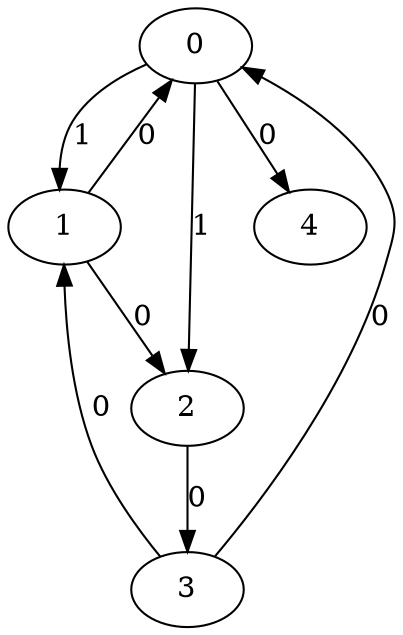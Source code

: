 // Source:765 Canonical: -1 1 1 -1 0 0 -1 0 -1 -1 -1 -1 -1 0 -1 0 0 -1 -1 -1 -1 -1 -1 -1 -1
digraph HRA_from_765_graph_000 {
  0 -> 1 [label="1"];
  0 -> 2 [label="1"];
  1 -> 0 [label="0"];
  1 -> 2 [label="0"];
  2 -> 3 [label="0"];
  3 -> 0 [label="0"];
  3 -> 1 [label="0"];
  0 -> 4 [label="0"];
}

// Source:765 Canonical: -1 1 1 -1 0 0 -1 0 -1 -1 -1 -1 -1 0 -1 0 0 -1 -1 -1 0 -1 -1 -1 -1
digraph HRA_from_765_graph_001 {
  0 -> 1 [label="1"];
  0 -> 2 [label="1"];
  1 -> 0 [label="0"];
  1 -> 2 [label="0"];
  2 -> 3 [label="0"];
  3 -> 0 [label="0"];
  3 -> 1 [label="0"];
  0 -> 4 [label="0"];
  4 -> 0 [label="0"];
}

// Source:765 Canonical: -1 1 1 -1 -1 0 -1 0 -1 0 -1 -1 -1 0 -1 0 0 -1 -1 -1 -1 -1 -1 -1 -1
digraph HRA_from_765_graph_002 {
  0 -> 1 [label="1"];
  0 -> 2 [label="1"];
  1 -> 0 [label="0"];
  1 -> 2 [label="0"];
  2 -> 3 [label="0"];
  3 -> 0 [label="0"];
  3 -> 1 [label="0"];
  1 -> 4 [label="0"];
}

// Source:765 Canonical: -1 1 1 -1 0 0 -1 0 -1 0 -1 -1 -1 0 -1 0 0 -1 -1 -1 -1 -1 -1 -1 -1
digraph HRA_from_765_graph_003 {
  0 -> 1 [label="1"];
  0 -> 2 [label="1"];
  1 -> 0 [label="0"];
  1 -> 2 [label="0"];
  2 -> 3 [label="0"];
  3 -> 0 [label="0"];
  3 -> 1 [label="0"];
  0 -> 4 [label="0"];
  1 -> 4 [label="0"];
}

// Source:765 Canonical: -1 1 1 -1 -1 0 -1 0 -1 0 -1 -1 -1 0 -1 0 0 -1 -1 -1 0 -1 -1 -1 -1
digraph HRA_from_765_graph_004 {
  0 -> 1 [label="1"];
  0 -> 2 [label="1"];
  1 -> 0 [label="0"];
  1 -> 2 [label="0"];
  2 -> 3 [label="0"];
  3 -> 0 [label="0"];
  3 -> 1 [label="0"];
  4 -> 0 [label="0"];
  1 -> 4 [label="0"];
}

// Source:765 Canonical: -1 1 1 -1 0 0 -1 0 -1 0 -1 -1 -1 0 -1 0 0 -1 -1 -1 0 -1 -1 -1 -1
digraph HRA_from_765_graph_005 {
  0 -> 1 [label="1"];
  0 -> 2 [label="1"];
  1 -> 0 [label="0"];
  1 -> 2 [label="0"];
  2 -> 3 [label="0"];
  3 -> 0 [label="0"];
  3 -> 1 [label="0"];
  0 -> 4 [label="0"];
  4 -> 0 [label="0"];
  1 -> 4 [label="0"];
}

// Source:765 Canonical: -1 1 1 -1 0 0 -1 0 -1 -1 -1 -1 -1 0 -1 0 0 -1 -1 -1 -1 0 -1 -1 -1
digraph HRA_from_765_graph_006 {
  0 -> 1 [label="1"];
  0 -> 2 [label="1"];
  1 -> 0 [label="0"];
  1 -> 2 [label="0"];
  2 -> 3 [label="0"];
  3 -> 0 [label="0"];
  3 -> 1 [label="0"];
  0 -> 4 [label="0"];
  4 -> 1 [label="0"];
}

// Source:765 Canonical: -1 1 1 -1 0 0 -1 0 -1 -1 -1 -1 -1 0 -1 0 0 -1 -1 -1 0 0 -1 -1 -1
digraph HRA_from_765_graph_007 {
  0 -> 1 [label="1"];
  0 -> 2 [label="1"];
  1 -> 0 [label="0"];
  1 -> 2 [label="0"];
  2 -> 3 [label="0"];
  3 -> 0 [label="0"];
  3 -> 1 [label="0"];
  0 -> 4 [label="0"];
  4 -> 0 [label="0"];
  4 -> 1 [label="0"];
}

// Source:765 Canonical: -1 1 1 -1 -1 0 -1 0 -1 0 -1 -1 -1 0 -1 0 0 -1 -1 -1 -1 0 -1 -1 -1
digraph HRA_from_765_graph_008 {
  0 -> 1 [label="1"];
  0 -> 2 [label="1"];
  1 -> 0 [label="0"];
  1 -> 2 [label="0"];
  2 -> 3 [label="0"];
  3 -> 0 [label="0"];
  3 -> 1 [label="0"];
  1 -> 4 [label="0"];
  4 -> 1 [label="0"];
}

// Source:765 Canonical: -1 1 1 -1 0 0 -1 0 -1 0 -1 -1 -1 0 -1 0 0 -1 -1 -1 -1 0 -1 -1 -1
digraph HRA_from_765_graph_009 {
  0 -> 1 [label="1"];
  0 -> 2 [label="1"];
  1 -> 0 [label="0"];
  1 -> 2 [label="0"];
  2 -> 3 [label="0"];
  3 -> 0 [label="0"];
  3 -> 1 [label="0"];
  0 -> 4 [label="0"];
  1 -> 4 [label="0"];
  4 -> 1 [label="0"];
}

// Source:765 Canonical: -1 1 1 -1 -1 0 -1 0 -1 0 -1 -1 -1 0 -1 0 0 -1 -1 -1 0 0 -1 -1 -1
digraph HRA_from_765_graph_010 {
  0 -> 1 [label="1"];
  0 -> 2 [label="1"];
  1 -> 0 [label="0"];
  1 -> 2 [label="0"];
  2 -> 3 [label="0"];
  3 -> 0 [label="0"];
  3 -> 1 [label="0"];
  4 -> 0 [label="0"];
  1 -> 4 [label="0"];
  4 -> 1 [label="0"];
}

// Source:765 Canonical: -1 1 1 -1 0 0 -1 0 -1 0 -1 -1 -1 0 -1 0 0 -1 -1 -1 0 0 -1 -1 -1
digraph HRA_from_765_graph_011 {
  0 -> 1 [label="1"];
  0 -> 2 [label="1"];
  1 -> 0 [label="0"];
  1 -> 2 [label="0"];
  2 -> 3 [label="0"];
  3 -> 0 [label="0"];
  3 -> 1 [label="0"];
  0 -> 4 [label="0"];
  4 -> 0 [label="0"];
  1 -> 4 [label="0"];
  4 -> 1 [label="0"];
}

// Source:765 Canonical: -1 1 1 -1 -1 0 -1 0 -1 -1 -1 -1 -1 0 0 0 0 -1 -1 -1 -1 -1 -1 -1 -1
digraph HRA_from_765_graph_012 {
  0 -> 1 [label="1"];
  0 -> 2 [label="1"];
  1 -> 0 [label="0"];
  1 -> 2 [label="0"];
  2 -> 3 [label="0"];
  3 -> 0 [label="0"];
  3 -> 1 [label="0"];
  2 -> 4 [label="0"];
}

// Source:765 Canonical: -1 1 1 -1 0 0 -1 0 -1 -1 -1 -1 -1 0 0 0 0 -1 -1 -1 -1 -1 -1 -1 -1
digraph HRA_from_765_graph_013 {
  0 -> 1 [label="1"];
  0 -> 2 [label="1"];
  1 -> 0 [label="0"];
  1 -> 2 [label="0"];
  2 -> 3 [label="0"];
  3 -> 0 [label="0"];
  3 -> 1 [label="0"];
  0 -> 4 [label="0"];
  2 -> 4 [label="0"];
}

// Source:765 Canonical: -1 1 1 -1 -1 0 -1 0 -1 -1 -1 -1 -1 0 0 0 0 -1 -1 -1 0 -1 -1 -1 -1
digraph HRA_from_765_graph_014 {
  0 -> 1 [label="1"];
  0 -> 2 [label="1"];
  1 -> 0 [label="0"];
  1 -> 2 [label="0"];
  2 -> 3 [label="0"];
  3 -> 0 [label="0"];
  3 -> 1 [label="0"];
  4 -> 0 [label="0"];
  2 -> 4 [label="0"];
}

// Source:765 Canonical: -1 1 1 -1 0 0 -1 0 -1 -1 -1 -1 -1 0 0 0 0 -1 -1 -1 0 -1 -1 -1 -1
digraph HRA_from_765_graph_015 {
  0 -> 1 [label="1"];
  0 -> 2 [label="1"];
  1 -> 0 [label="0"];
  1 -> 2 [label="0"];
  2 -> 3 [label="0"];
  3 -> 0 [label="0"];
  3 -> 1 [label="0"];
  0 -> 4 [label="0"];
  4 -> 0 [label="0"];
  2 -> 4 [label="0"];
}

// Source:765 Canonical: -1 1 1 -1 -1 0 -1 0 -1 0 -1 -1 -1 0 0 0 0 -1 -1 -1 -1 -1 -1 -1 -1
digraph HRA_from_765_graph_016 {
  0 -> 1 [label="1"];
  0 -> 2 [label="1"];
  1 -> 0 [label="0"];
  1 -> 2 [label="0"];
  2 -> 3 [label="0"];
  3 -> 0 [label="0"];
  3 -> 1 [label="0"];
  1 -> 4 [label="0"];
  2 -> 4 [label="0"];
}

// Source:765 Canonical: -1 1 1 -1 0 0 -1 0 -1 0 -1 -1 -1 0 0 0 0 -1 -1 -1 -1 -1 -1 -1 -1
digraph HRA_from_765_graph_017 {
  0 -> 1 [label="1"];
  0 -> 2 [label="1"];
  1 -> 0 [label="0"];
  1 -> 2 [label="0"];
  2 -> 3 [label="0"];
  3 -> 0 [label="0"];
  3 -> 1 [label="0"];
  0 -> 4 [label="0"];
  1 -> 4 [label="0"];
  2 -> 4 [label="0"];
}

// Source:765 Canonical: -1 1 1 -1 -1 0 -1 0 -1 0 -1 -1 -1 0 0 0 0 -1 -1 -1 0 -1 -1 -1 -1
digraph HRA_from_765_graph_018 {
  0 -> 1 [label="1"];
  0 -> 2 [label="1"];
  1 -> 0 [label="0"];
  1 -> 2 [label="0"];
  2 -> 3 [label="0"];
  3 -> 0 [label="0"];
  3 -> 1 [label="0"];
  4 -> 0 [label="0"];
  1 -> 4 [label="0"];
  2 -> 4 [label="0"];
}

// Source:765 Canonical: -1 1 1 -1 0 0 -1 0 -1 0 -1 -1 -1 0 0 0 0 -1 -1 -1 0 -1 -1 -1 -1
digraph HRA_from_765_graph_019 {
  0 -> 1 [label="1"];
  0 -> 2 [label="1"];
  1 -> 0 [label="0"];
  1 -> 2 [label="0"];
  2 -> 3 [label="0"];
  3 -> 0 [label="0"];
  3 -> 1 [label="0"];
  0 -> 4 [label="0"];
  4 -> 0 [label="0"];
  1 -> 4 [label="0"];
  2 -> 4 [label="0"];
}

// Source:765 Canonical: -1 1 1 -1 -1 0 -1 0 -1 -1 -1 -1 -1 0 0 0 0 -1 -1 -1 -1 0 -1 -1 -1
digraph HRA_from_765_graph_020 {
  0 -> 1 [label="1"];
  0 -> 2 [label="1"];
  1 -> 0 [label="0"];
  1 -> 2 [label="0"];
  2 -> 3 [label="0"];
  3 -> 0 [label="0"];
  3 -> 1 [label="0"];
  4 -> 1 [label="0"];
  2 -> 4 [label="0"];
}

// Source:765 Canonical: -1 1 1 -1 0 0 -1 0 -1 -1 -1 -1 -1 0 0 0 0 -1 -1 -1 -1 0 -1 -1 -1
digraph HRA_from_765_graph_021 {
  0 -> 1 [label="1"];
  0 -> 2 [label="1"];
  1 -> 0 [label="0"];
  1 -> 2 [label="0"];
  2 -> 3 [label="0"];
  3 -> 0 [label="0"];
  3 -> 1 [label="0"];
  0 -> 4 [label="0"];
  4 -> 1 [label="0"];
  2 -> 4 [label="0"];
}

// Source:765 Canonical: -1 1 1 -1 -1 0 -1 0 -1 -1 -1 -1 -1 0 0 0 0 -1 -1 -1 0 0 -1 -1 -1
digraph HRA_from_765_graph_022 {
  0 -> 1 [label="1"];
  0 -> 2 [label="1"];
  1 -> 0 [label="0"];
  1 -> 2 [label="0"];
  2 -> 3 [label="0"];
  3 -> 0 [label="0"];
  3 -> 1 [label="0"];
  4 -> 0 [label="0"];
  4 -> 1 [label="0"];
  2 -> 4 [label="0"];
}

// Source:765 Canonical: -1 1 1 -1 0 0 -1 0 -1 -1 -1 -1 -1 0 0 0 0 -1 -1 -1 0 0 -1 -1 -1
digraph HRA_from_765_graph_023 {
  0 -> 1 [label="1"];
  0 -> 2 [label="1"];
  1 -> 0 [label="0"];
  1 -> 2 [label="0"];
  2 -> 3 [label="0"];
  3 -> 0 [label="0"];
  3 -> 1 [label="0"];
  0 -> 4 [label="0"];
  4 -> 0 [label="0"];
  4 -> 1 [label="0"];
  2 -> 4 [label="0"];
}

// Source:765 Canonical: -1 1 1 -1 -1 0 -1 0 -1 0 -1 -1 -1 0 0 0 0 -1 -1 -1 -1 0 -1 -1 -1
digraph HRA_from_765_graph_024 {
  0 -> 1 [label="1"];
  0 -> 2 [label="1"];
  1 -> 0 [label="0"];
  1 -> 2 [label="0"];
  2 -> 3 [label="0"];
  3 -> 0 [label="0"];
  3 -> 1 [label="0"];
  1 -> 4 [label="0"];
  4 -> 1 [label="0"];
  2 -> 4 [label="0"];
}

// Source:765 Canonical: -1 1 1 -1 0 0 -1 0 -1 0 -1 -1 -1 0 0 0 0 -1 -1 -1 -1 0 -1 -1 -1
digraph HRA_from_765_graph_025 {
  0 -> 1 [label="1"];
  0 -> 2 [label="1"];
  1 -> 0 [label="0"];
  1 -> 2 [label="0"];
  2 -> 3 [label="0"];
  3 -> 0 [label="0"];
  3 -> 1 [label="0"];
  0 -> 4 [label="0"];
  1 -> 4 [label="0"];
  4 -> 1 [label="0"];
  2 -> 4 [label="0"];
}

// Source:765 Canonical: -1 1 1 -1 -1 0 -1 0 -1 0 -1 -1 -1 0 0 0 0 -1 -1 -1 0 0 -1 -1 -1
digraph HRA_from_765_graph_026 {
  0 -> 1 [label="1"];
  0 -> 2 [label="1"];
  1 -> 0 [label="0"];
  1 -> 2 [label="0"];
  2 -> 3 [label="0"];
  3 -> 0 [label="0"];
  3 -> 1 [label="0"];
  4 -> 0 [label="0"];
  1 -> 4 [label="0"];
  4 -> 1 [label="0"];
  2 -> 4 [label="0"];
}

// Source:765 Canonical: -1 1 1 -1 0 0 -1 0 -1 0 -1 -1 -1 0 0 0 0 -1 -1 -1 0 0 -1 -1 -1
digraph HRA_from_765_graph_027 {
  0 -> 1 [label="1"];
  0 -> 2 [label="1"];
  1 -> 0 [label="0"];
  1 -> 2 [label="0"];
  2 -> 3 [label="0"];
  3 -> 0 [label="0"];
  3 -> 1 [label="0"];
  0 -> 4 [label="0"];
  4 -> 0 [label="0"];
  1 -> 4 [label="0"];
  4 -> 1 [label="0"];
  2 -> 4 [label="0"];
}

// Source:765 Canonical: -1 1 1 -1 0 0 -1 0 -1 -1 -1 -1 -1 0 -1 0 0 -1 -1 -1 -1 -1 0 -1 -1
digraph HRA_from_765_graph_028 {
  0 -> 1 [label="1"];
  0 -> 2 [label="1"];
  1 -> 0 [label="0"];
  1 -> 2 [label="0"];
  2 -> 3 [label="0"];
  3 -> 0 [label="0"];
  3 -> 1 [label="0"];
  0 -> 4 [label="0"];
  4 -> 2 [label="0"];
}

// Source:765 Canonical: -1 1 1 -1 0 0 -1 0 -1 -1 -1 -1 -1 0 -1 0 0 -1 -1 -1 0 -1 0 -1 -1
digraph HRA_from_765_graph_029 {
  0 -> 1 [label="1"];
  0 -> 2 [label="1"];
  1 -> 0 [label="0"];
  1 -> 2 [label="0"];
  2 -> 3 [label="0"];
  3 -> 0 [label="0"];
  3 -> 1 [label="0"];
  0 -> 4 [label="0"];
  4 -> 0 [label="0"];
  4 -> 2 [label="0"];
}

// Source:765 Canonical: -1 1 1 -1 -1 0 -1 0 -1 0 -1 -1 -1 0 -1 0 0 -1 -1 -1 -1 -1 0 -1 -1
digraph HRA_from_765_graph_030 {
  0 -> 1 [label="1"];
  0 -> 2 [label="1"];
  1 -> 0 [label="0"];
  1 -> 2 [label="0"];
  2 -> 3 [label="0"];
  3 -> 0 [label="0"];
  3 -> 1 [label="0"];
  1 -> 4 [label="0"];
  4 -> 2 [label="0"];
}

// Source:765 Canonical: -1 1 1 -1 0 0 -1 0 -1 0 -1 -1 -1 0 -1 0 0 -1 -1 -1 -1 -1 0 -1 -1
digraph HRA_from_765_graph_031 {
  0 -> 1 [label="1"];
  0 -> 2 [label="1"];
  1 -> 0 [label="0"];
  1 -> 2 [label="0"];
  2 -> 3 [label="0"];
  3 -> 0 [label="0"];
  3 -> 1 [label="0"];
  0 -> 4 [label="0"];
  1 -> 4 [label="0"];
  4 -> 2 [label="0"];
}

// Source:765 Canonical: -1 1 1 -1 -1 0 -1 0 -1 0 -1 -1 -1 0 -1 0 0 -1 -1 -1 0 -1 0 -1 -1
digraph HRA_from_765_graph_032 {
  0 -> 1 [label="1"];
  0 -> 2 [label="1"];
  1 -> 0 [label="0"];
  1 -> 2 [label="0"];
  2 -> 3 [label="0"];
  3 -> 0 [label="0"];
  3 -> 1 [label="0"];
  4 -> 0 [label="0"];
  1 -> 4 [label="0"];
  4 -> 2 [label="0"];
}

// Source:765 Canonical: -1 1 1 -1 0 0 -1 0 -1 0 -1 -1 -1 0 -1 0 0 -1 -1 -1 0 -1 0 -1 -1
digraph HRA_from_765_graph_033 {
  0 -> 1 [label="1"];
  0 -> 2 [label="1"];
  1 -> 0 [label="0"];
  1 -> 2 [label="0"];
  2 -> 3 [label="0"];
  3 -> 0 [label="0"];
  3 -> 1 [label="0"];
  0 -> 4 [label="0"];
  4 -> 0 [label="0"];
  1 -> 4 [label="0"];
  4 -> 2 [label="0"];
}

// Source:765 Canonical: -1 1 1 -1 0 0 -1 0 -1 -1 -1 -1 -1 0 -1 0 0 -1 -1 -1 -1 0 0 -1 -1
digraph HRA_from_765_graph_034 {
  0 -> 1 [label="1"];
  0 -> 2 [label="1"];
  1 -> 0 [label="0"];
  1 -> 2 [label="0"];
  2 -> 3 [label="0"];
  3 -> 0 [label="0"];
  3 -> 1 [label="0"];
  0 -> 4 [label="0"];
  4 -> 1 [label="0"];
  4 -> 2 [label="0"];
}

// Source:765 Canonical: -1 1 1 -1 0 0 -1 0 -1 -1 -1 -1 -1 0 -1 0 0 -1 -1 -1 0 0 0 -1 -1
digraph HRA_from_765_graph_035 {
  0 -> 1 [label="1"];
  0 -> 2 [label="1"];
  1 -> 0 [label="0"];
  1 -> 2 [label="0"];
  2 -> 3 [label="0"];
  3 -> 0 [label="0"];
  3 -> 1 [label="0"];
  0 -> 4 [label="0"];
  4 -> 0 [label="0"];
  4 -> 1 [label="0"];
  4 -> 2 [label="0"];
}

// Source:765 Canonical: -1 1 1 -1 -1 0 -1 0 -1 0 -1 -1 -1 0 -1 0 0 -1 -1 -1 -1 0 0 -1 -1
digraph HRA_from_765_graph_036 {
  0 -> 1 [label="1"];
  0 -> 2 [label="1"];
  1 -> 0 [label="0"];
  1 -> 2 [label="0"];
  2 -> 3 [label="0"];
  3 -> 0 [label="0"];
  3 -> 1 [label="0"];
  1 -> 4 [label="0"];
  4 -> 1 [label="0"];
  4 -> 2 [label="0"];
}

// Source:765 Canonical: -1 1 1 -1 0 0 -1 0 -1 0 -1 -1 -1 0 -1 0 0 -1 -1 -1 -1 0 0 -1 -1
digraph HRA_from_765_graph_037 {
  0 -> 1 [label="1"];
  0 -> 2 [label="1"];
  1 -> 0 [label="0"];
  1 -> 2 [label="0"];
  2 -> 3 [label="0"];
  3 -> 0 [label="0"];
  3 -> 1 [label="0"];
  0 -> 4 [label="0"];
  1 -> 4 [label="0"];
  4 -> 1 [label="0"];
  4 -> 2 [label="0"];
}

// Source:765 Canonical: -1 1 1 -1 -1 0 -1 0 -1 0 -1 -1 -1 0 -1 0 0 -1 -1 -1 0 0 0 -1 -1
digraph HRA_from_765_graph_038 {
  0 -> 1 [label="1"];
  0 -> 2 [label="1"];
  1 -> 0 [label="0"];
  1 -> 2 [label="0"];
  2 -> 3 [label="0"];
  3 -> 0 [label="0"];
  3 -> 1 [label="0"];
  4 -> 0 [label="0"];
  1 -> 4 [label="0"];
  4 -> 1 [label="0"];
  4 -> 2 [label="0"];
}

// Source:765 Canonical: -1 1 1 -1 0 0 -1 0 -1 0 -1 -1 -1 0 -1 0 0 -1 -1 -1 0 0 0 -1 -1
digraph HRA_from_765_graph_039 {
  0 -> 1 [label="1"];
  0 -> 2 [label="1"];
  1 -> 0 [label="0"];
  1 -> 2 [label="0"];
  2 -> 3 [label="0"];
  3 -> 0 [label="0"];
  3 -> 1 [label="0"];
  0 -> 4 [label="0"];
  4 -> 0 [label="0"];
  1 -> 4 [label="0"];
  4 -> 1 [label="0"];
  4 -> 2 [label="0"];
}

// Source:765 Canonical: -1 1 1 -1 -1 0 -1 0 -1 -1 -1 -1 -1 0 0 0 0 -1 -1 -1 -1 -1 0 -1 -1
digraph HRA_from_765_graph_040 {
  0 -> 1 [label="1"];
  0 -> 2 [label="1"];
  1 -> 0 [label="0"];
  1 -> 2 [label="0"];
  2 -> 3 [label="0"];
  3 -> 0 [label="0"];
  3 -> 1 [label="0"];
  2 -> 4 [label="0"];
  4 -> 2 [label="0"];
}

// Source:765 Canonical: -1 1 1 -1 0 0 -1 0 -1 -1 -1 -1 -1 0 0 0 0 -1 -1 -1 -1 -1 0 -1 -1
digraph HRA_from_765_graph_041 {
  0 -> 1 [label="1"];
  0 -> 2 [label="1"];
  1 -> 0 [label="0"];
  1 -> 2 [label="0"];
  2 -> 3 [label="0"];
  3 -> 0 [label="0"];
  3 -> 1 [label="0"];
  0 -> 4 [label="0"];
  2 -> 4 [label="0"];
  4 -> 2 [label="0"];
}

// Source:765 Canonical: -1 1 1 -1 -1 0 -1 0 -1 -1 -1 -1 -1 0 0 0 0 -1 -1 -1 0 -1 0 -1 -1
digraph HRA_from_765_graph_042 {
  0 -> 1 [label="1"];
  0 -> 2 [label="1"];
  1 -> 0 [label="0"];
  1 -> 2 [label="0"];
  2 -> 3 [label="0"];
  3 -> 0 [label="0"];
  3 -> 1 [label="0"];
  4 -> 0 [label="0"];
  2 -> 4 [label="0"];
  4 -> 2 [label="0"];
}

// Source:765 Canonical: -1 1 1 -1 0 0 -1 0 -1 -1 -1 -1 -1 0 0 0 0 -1 -1 -1 0 -1 0 -1 -1
digraph HRA_from_765_graph_043 {
  0 -> 1 [label="1"];
  0 -> 2 [label="1"];
  1 -> 0 [label="0"];
  1 -> 2 [label="0"];
  2 -> 3 [label="0"];
  3 -> 0 [label="0"];
  3 -> 1 [label="0"];
  0 -> 4 [label="0"];
  4 -> 0 [label="0"];
  2 -> 4 [label="0"];
  4 -> 2 [label="0"];
}

// Source:765 Canonical: -1 1 1 -1 -1 0 -1 0 -1 0 -1 -1 -1 0 0 0 0 -1 -1 -1 -1 -1 0 -1 -1
digraph HRA_from_765_graph_044 {
  0 -> 1 [label="1"];
  0 -> 2 [label="1"];
  1 -> 0 [label="0"];
  1 -> 2 [label="0"];
  2 -> 3 [label="0"];
  3 -> 0 [label="0"];
  3 -> 1 [label="0"];
  1 -> 4 [label="0"];
  2 -> 4 [label="0"];
  4 -> 2 [label="0"];
}

// Source:765 Canonical: -1 1 1 -1 0 0 -1 0 -1 0 -1 -1 -1 0 0 0 0 -1 -1 -1 -1 -1 0 -1 -1
digraph HRA_from_765_graph_045 {
  0 -> 1 [label="1"];
  0 -> 2 [label="1"];
  1 -> 0 [label="0"];
  1 -> 2 [label="0"];
  2 -> 3 [label="0"];
  3 -> 0 [label="0"];
  3 -> 1 [label="0"];
  0 -> 4 [label="0"];
  1 -> 4 [label="0"];
  2 -> 4 [label="0"];
  4 -> 2 [label="0"];
}

// Source:765 Canonical: -1 1 1 -1 -1 0 -1 0 -1 0 -1 -1 -1 0 0 0 0 -1 -1 -1 0 -1 0 -1 -1
digraph HRA_from_765_graph_046 {
  0 -> 1 [label="1"];
  0 -> 2 [label="1"];
  1 -> 0 [label="0"];
  1 -> 2 [label="0"];
  2 -> 3 [label="0"];
  3 -> 0 [label="0"];
  3 -> 1 [label="0"];
  4 -> 0 [label="0"];
  1 -> 4 [label="0"];
  2 -> 4 [label="0"];
  4 -> 2 [label="0"];
}

// Source:765 Canonical: -1 1 1 -1 0 0 -1 0 -1 0 -1 -1 -1 0 0 0 0 -1 -1 -1 0 -1 0 -1 -1
digraph HRA_from_765_graph_047 {
  0 -> 1 [label="1"];
  0 -> 2 [label="1"];
  1 -> 0 [label="0"];
  1 -> 2 [label="0"];
  2 -> 3 [label="0"];
  3 -> 0 [label="0"];
  3 -> 1 [label="0"];
  0 -> 4 [label="0"];
  4 -> 0 [label="0"];
  1 -> 4 [label="0"];
  2 -> 4 [label="0"];
  4 -> 2 [label="0"];
}

// Source:765 Canonical: -1 1 1 -1 -1 0 -1 0 -1 -1 -1 -1 -1 0 0 0 0 -1 -1 -1 -1 0 0 -1 -1
digraph HRA_from_765_graph_048 {
  0 -> 1 [label="1"];
  0 -> 2 [label="1"];
  1 -> 0 [label="0"];
  1 -> 2 [label="0"];
  2 -> 3 [label="0"];
  3 -> 0 [label="0"];
  3 -> 1 [label="0"];
  4 -> 1 [label="0"];
  2 -> 4 [label="0"];
  4 -> 2 [label="0"];
}

// Source:765 Canonical: -1 1 1 -1 0 0 -1 0 -1 -1 -1 -1 -1 0 0 0 0 -1 -1 -1 -1 0 0 -1 -1
digraph HRA_from_765_graph_049 {
  0 -> 1 [label="1"];
  0 -> 2 [label="1"];
  1 -> 0 [label="0"];
  1 -> 2 [label="0"];
  2 -> 3 [label="0"];
  3 -> 0 [label="0"];
  3 -> 1 [label="0"];
  0 -> 4 [label="0"];
  4 -> 1 [label="0"];
  2 -> 4 [label="0"];
  4 -> 2 [label="0"];
}

// Source:765 Canonical: -1 1 1 -1 -1 0 -1 0 -1 -1 -1 -1 -1 0 0 0 0 -1 -1 -1 0 0 0 -1 -1
digraph HRA_from_765_graph_050 {
  0 -> 1 [label="1"];
  0 -> 2 [label="1"];
  1 -> 0 [label="0"];
  1 -> 2 [label="0"];
  2 -> 3 [label="0"];
  3 -> 0 [label="0"];
  3 -> 1 [label="0"];
  4 -> 0 [label="0"];
  4 -> 1 [label="0"];
  2 -> 4 [label="0"];
  4 -> 2 [label="0"];
}

// Source:765 Canonical: -1 1 1 -1 0 0 -1 0 -1 -1 -1 -1 -1 0 0 0 0 -1 -1 -1 0 0 0 -1 -1
digraph HRA_from_765_graph_051 {
  0 -> 1 [label="1"];
  0 -> 2 [label="1"];
  1 -> 0 [label="0"];
  1 -> 2 [label="0"];
  2 -> 3 [label="0"];
  3 -> 0 [label="0"];
  3 -> 1 [label="0"];
  0 -> 4 [label="0"];
  4 -> 0 [label="0"];
  4 -> 1 [label="0"];
  2 -> 4 [label="0"];
  4 -> 2 [label="0"];
}

// Source:765 Canonical: -1 1 1 -1 -1 0 -1 0 -1 0 -1 -1 -1 0 0 0 0 -1 -1 -1 -1 0 0 -1 -1
digraph HRA_from_765_graph_052 {
  0 -> 1 [label="1"];
  0 -> 2 [label="1"];
  1 -> 0 [label="0"];
  1 -> 2 [label="0"];
  2 -> 3 [label="0"];
  3 -> 0 [label="0"];
  3 -> 1 [label="0"];
  1 -> 4 [label="0"];
  4 -> 1 [label="0"];
  2 -> 4 [label="0"];
  4 -> 2 [label="0"];
}

// Source:765 Canonical: -1 1 1 -1 0 0 -1 0 -1 0 -1 -1 -1 0 0 0 0 -1 -1 -1 -1 0 0 -1 -1
digraph HRA_from_765_graph_053 {
  0 -> 1 [label="1"];
  0 -> 2 [label="1"];
  1 -> 0 [label="0"];
  1 -> 2 [label="0"];
  2 -> 3 [label="0"];
  3 -> 0 [label="0"];
  3 -> 1 [label="0"];
  0 -> 4 [label="0"];
  1 -> 4 [label="0"];
  4 -> 1 [label="0"];
  2 -> 4 [label="0"];
  4 -> 2 [label="0"];
}

// Source:765 Canonical: -1 1 1 -1 -1 0 -1 0 -1 0 -1 -1 -1 0 0 0 0 -1 -1 -1 0 0 0 -1 -1
digraph HRA_from_765_graph_054 {
  0 -> 1 [label="1"];
  0 -> 2 [label="1"];
  1 -> 0 [label="0"];
  1 -> 2 [label="0"];
  2 -> 3 [label="0"];
  3 -> 0 [label="0"];
  3 -> 1 [label="0"];
  4 -> 0 [label="0"];
  1 -> 4 [label="0"];
  4 -> 1 [label="0"];
  2 -> 4 [label="0"];
  4 -> 2 [label="0"];
}

// Source:765 Canonical: -1 1 1 -1 0 0 -1 0 -1 0 -1 -1 -1 0 0 0 0 -1 -1 -1 0 0 0 -1 -1
digraph HRA_from_765_graph_055 {
  0 -> 1 [label="1"];
  0 -> 2 [label="1"];
  1 -> 0 [label="0"];
  1 -> 2 [label="0"];
  2 -> 3 [label="0"];
  3 -> 0 [label="0"];
  3 -> 1 [label="0"];
  0 -> 4 [label="0"];
  4 -> 0 [label="0"];
  1 -> 4 [label="0"];
  4 -> 1 [label="0"];
  2 -> 4 [label="0"];
  4 -> 2 [label="0"];
}

// Source:765 Canonical: -1 1 1 -1 -1 0 -1 0 -1 -1 -1 -1 -1 0 -1 0 0 -1 -1 0 -1 -1 -1 -1 -1
digraph HRA_from_765_graph_056 {
  0 -> 1 [label="1"];
  0 -> 2 [label="1"];
  1 -> 0 [label="0"];
  1 -> 2 [label="0"];
  2 -> 3 [label="0"];
  3 -> 0 [label="0"];
  3 -> 1 [label="0"];
  3 -> 4 [label="0"];
}

// Source:765 Canonical: -1 1 1 -1 0 0 -1 0 -1 -1 -1 -1 -1 0 -1 0 0 -1 -1 0 -1 -1 -1 -1 -1
digraph HRA_from_765_graph_057 {
  0 -> 1 [label="1"];
  0 -> 2 [label="1"];
  1 -> 0 [label="0"];
  1 -> 2 [label="0"];
  2 -> 3 [label="0"];
  3 -> 0 [label="0"];
  3 -> 1 [label="0"];
  0 -> 4 [label="0"];
  3 -> 4 [label="0"];
}

// Source:765 Canonical: -1 1 1 -1 -1 0 -1 0 -1 -1 -1 -1 -1 0 -1 0 0 -1 -1 0 0 -1 -1 -1 -1
digraph HRA_from_765_graph_058 {
  0 -> 1 [label="1"];
  0 -> 2 [label="1"];
  1 -> 0 [label="0"];
  1 -> 2 [label="0"];
  2 -> 3 [label="0"];
  3 -> 0 [label="0"];
  3 -> 1 [label="0"];
  4 -> 0 [label="0"];
  3 -> 4 [label="0"];
}

// Source:765 Canonical: -1 1 1 -1 0 0 -1 0 -1 -1 -1 -1 -1 0 -1 0 0 -1 -1 0 0 -1 -1 -1 -1
digraph HRA_from_765_graph_059 {
  0 -> 1 [label="1"];
  0 -> 2 [label="1"];
  1 -> 0 [label="0"];
  1 -> 2 [label="0"];
  2 -> 3 [label="0"];
  3 -> 0 [label="0"];
  3 -> 1 [label="0"];
  0 -> 4 [label="0"];
  4 -> 0 [label="0"];
  3 -> 4 [label="0"];
}

// Source:765 Canonical: -1 1 1 -1 -1 0 -1 0 -1 0 -1 -1 -1 0 -1 0 0 -1 -1 0 -1 -1 -1 -1 -1
digraph HRA_from_765_graph_060 {
  0 -> 1 [label="1"];
  0 -> 2 [label="1"];
  1 -> 0 [label="0"];
  1 -> 2 [label="0"];
  2 -> 3 [label="0"];
  3 -> 0 [label="0"];
  3 -> 1 [label="0"];
  1 -> 4 [label="0"];
  3 -> 4 [label="0"];
}

// Source:765 Canonical: -1 1 1 -1 0 0 -1 0 -1 0 -1 -1 -1 0 -1 0 0 -1 -1 0 -1 -1 -1 -1 -1
digraph HRA_from_765_graph_061 {
  0 -> 1 [label="1"];
  0 -> 2 [label="1"];
  1 -> 0 [label="0"];
  1 -> 2 [label="0"];
  2 -> 3 [label="0"];
  3 -> 0 [label="0"];
  3 -> 1 [label="0"];
  0 -> 4 [label="0"];
  1 -> 4 [label="0"];
  3 -> 4 [label="0"];
}

// Source:765 Canonical: -1 1 1 -1 -1 0 -1 0 -1 0 -1 -1 -1 0 -1 0 0 -1 -1 0 0 -1 -1 -1 -1
digraph HRA_from_765_graph_062 {
  0 -> 1 [label="1"];
  0 -> 2 [label="1"];
  1 -> 0 [label="0"];
  1 -> 2 [label="0"];
  2 -> 3 [label="0"];
  3 -> 0 [label="0"];
  3 -> 1 [label="0"];
  4 -> 0 [label="0"];
  1 -> 4 [label="0"];
  3 -> 4 [label="0"];
}

// Source:765 Canonical: -1 1 1 -1 0 0 -1 0 -1 0 -1 -1 -1 0 -1 0 0 -1 -1 0 0 -1 -1 -1 -1
digraph HRA_from_765_graph_063 {
  0 -> 1 [label="1"];
  0 -> 2 [label="1"];
  1 -> 0 [label="0"];
  1 -> 2 [label="0"];
  2 -> 3 [label="0"];
  3 -> 0 [label="0"];
  3 -> 1 [label="0"];
  0 -> 4 [label="0"];
  4 -> 0 [label="0"];
  1 -> 4 [label="0"];
  3 -> 4 [label="0"];
}

// Source:765 Canonical: -1 1 1 -1 -1 0 -1 0 -1 -1 -1 -1 -1 0 -1 0 0 -1 -1 0 -1 0 -1 -1 -1
digraph HRA_from_765_graph_064 {
  0 -> 1 [label="1"];
  0 -> 2 [label="1"];
  1 -> 0 [label="0"];
  1 -> 2 [label="0"];
  2 -> 3 [label="0"];
  3 -> 0 [label="0"];
  3 -> 1 [label="0"];
  4 -> 1 [label="0"];
  3 -> 4 [label="0"];
}

// Source:765 Canonical: -1 1 1 -1 0 0 -1 0 -1 -1 -1 -1 -1 0 -1 0 0 -1 -1 0 -1 0 -1 -1 -1
digraph HRA_from_765_graph_065 {
  0 -> 1 [label="1"];
  0 -> 2 [label="1"];
  1 -> 0 [label="0"];
  1 -> 2 [label="0"];
  2 -> 3 [label="0"];
  3 -> 0 [label="0"];
  3 -> 1 [label="0"];
  0 -> 4 [label="0"];
  4 -> 1 [label="0"];
  3 -> 4 [label="0"];
}

// Source:765 Canonical: -1 1 1 -1 -1 0 -1 0 -1 -1 -1 -1 -1 0 -1 0 0 -1 -1 0 0 0 -1 -1 -1
digraph HRA_from_765_graph_066 {
  0 -> 1 [label="1"];
  0 -> 2 [label="1"];
  1 -> 0 [label="0"];
  1 -> 2 [label="0"];
  2 -> 3 [label="0"];
  3 -> 0 [label="0"];
  3 -> 1 [label="0"];
  4 -> 0 [label="0"];
  4 -> 1 [label="0"];
  3 -> 4 [label="0"];
}

// Source:765 Canonical: -1 1 1 -1 0 0 -1 0 -1 -1 -1 -1 -1 0 -1 0 0 -1 -1 0 0 0 -1 -1 -1
digraph HRA_from_765_graph_067 {
  0 -> 1 [label="1"];
  0 -> 2 [label="1"];
  1 -> 0 [label="0"];
  1 -> 2 [label="0"];
  2 -> 3 [label="0"];
  3 -> 0 [label="0"];
  3 -> 1 [label="0"];
  0 -> 4 [label="0"];
  4 -> 0 [label="0"];
  4 -> 1 [label="0"];
  3 -> 4 [label="0"];
}

// Source:765 Canonical: -1 1 1 -1 -1 0 -1 0 -1 0 -1 -1 -1 0 -1 0 0 -1 -1 0 -1 0 -1 -1 -1
digraph HRA_from_765_graph_068 {
  0 -> 1 [label="1"];
  0 -> 2 [label="1"];
  1 -> 0 [label="0"];
  1 -> 2 [label="0"];
  2 -> 3 [label="0"];
  3 -> 0 [label="0"];
  3 -> 1 [label="0"];
  1 -> 4 [label="0"];
  4 -> 1 [label="0"];
  3 -> 4 [label="0"];
}

// Source:765 Canonical: -1 1 1 -1 0 0 -1 0 -1 0 -1 -1 -1 0 -1 0 0 -1 -1 0 -1 0 -1 -1 -1
digraph HRA_from_765_graph_069 {
  0 -> 1 [label="1"];
  0 -> 2 [label="1"];
  1 -> 0 [label="0"];
  1 -> 2 [label="0"];
  2 -> 3 [label="0"];
  3 -> 0 [label="0"];
  3 -> 1 [label="0"];
  0 -> 4 [label="0"];
  1 -> 4 [label="0"];
  4 -> 1 [label="0"];
  3 -> 4 [label="0"];
}

// Source:765 Canonical: -1 1 1 -1 -1 0 -1 0 -1 0 -1 -1 -1 0 -1 0 0 -1 -1 0 0 0 -1 -1 -1
digraph HRA_from_765_graph_070 {
  0 -> 1 [label="1"];
  0 -> 2 [label="1"];
  1 -> 0 [label="0"];
  1 -> 2 [label="0"];
  2 -> 3 [label="0"];
  3 -> 0 [label="0"];
  3 -> 1 [label="0"];
  4 -> 0 [label="0"];
  1 -> 4 [label="0"];
  4 -> 1 [label="0"];
  3 -> 4 [label="0"];
}

// Source:765 Canonical: -1 1 1 -1 0 0 -1 0 -1 0 -1 -1 -1 0 -1 0 0 -1 -1 0 0 0 -1 -1 -1
digraph HRA_from_765_graph_071 {
  0 -> 1 [label="1"];
  0 -> 2 [label="1"];
  1 -> 0 [label="0"];
  1 -> 2 [label="0"];
  2 -> 3 [label="0"];
  3 -> 0 [label="0"];
  3 -> 1 [label="0"];
  0 -> 4 [label="0"];
  4 -> 0 [label="0"];
  1 -> 4 [label="0"];
  4 -> 1 [label="0"];
  3 -> 4 [label="0"];
}

// Source:765 Canonical: -1 1 1 -1 -1 0 -1 0 -1 -1 -1 -1 -1 0 0 0 0 -1 -1 0 -1 -1 -1 -1 -1
digraph HRA_from_765_graph_072 {
  0 -> 1 [label="1"];
  0 -> 2 [label="1"];
  1 -> 0 [label="0"];
  1 -> 2 [label="0"];
  2 -> 3 [label="0"];
  3 -> 0 [label="0"];
  3 -> 1 [label="0"];
  2 -> 4 [label="0"];
  3 -> 4 [label="0"];
}

// Source:765 Canonical: -1 1 1 -1 0 0 -1 0 -1 -1 -1 -1 -1 0 0 0 0 -1 -1 0 -1 -1 -1 -1 -1
digraph HRA_from_765_graph_073 {
  0 -> 1 [label="1"];
  0 -> 2 [label="1"];
  1 -> 0 [label="0"];
  1 -> 2 [label="0"];
  2 -> 3 [label="0"];
  3 -> 0 [label="0"];
  3 -> 1 [label="0"];
  0 -> 4 [label="0"];
  2 -> 4 [label="0"];
  3 -> 4 [label="0"];
}

// Source:765 Canonical: -1 1 1 -1 -1 0 -1 0 -1 -1 -1 -1 -1 0 0 0 0 -1 -1 0 0 -1 -1 -1 -1
digraph HRA_from_765_graph_074 {
  0 -> 1 [label="1"];
  0 -> 2 [label="1"];
  1 -> 0 [label="0"];
  1 -> 2 [label="0"];
  2 -> 3 [label="0"];
  3 -> 0 [label="0"];
  3 -> 1 [label="0"];
  4 -> 0 [label="0"];
  2 -> 4 [label="0"];
  3 -> 4 [label="0"];
}

// Source:765 Canonical: -1 1 1 -1 0 0 -1 0 -1 -1 -1 -1 -1 0 0 0 0 -1 -1 0 0 -1 -1 -1 -1
digraph HRA_from_765_graph_075 {
  0 -> 1 [label="1"];
  0 -> 2 [label="1"];
  1 -> 0 [label="0"];
  1 -> 2 [label="0"];
  2 -> 3 [label="0"];
  3 -> 0 [label="0"];
  3 -> 1 [label="0"];
  0 -> 4 [label="0"];
  4 -> 0 [label="0"];
  2 -> 4 [label="0"];
  3 -> 4 [label="0"];
}

// Source:765 Canonical: -1 1 1 -1 -1 0 -1 0 -1 0 -1 -1 -1 0 0 0 0 -1 -1 0 -1 -1 -1 -1 -1
digraph HRA_from_765_graph_076 {
  0 -> 1 [label="1"];
  0 -> 2 [label="1"];
  1 -> 0 [label="0"];
  1 -> 2 [label="0"];
  2 -> 3 [label="0"];
  3 -> 0 [label="0"];
  3 -> 1 [label="0"];
  1 -> 4 [label="0"];
  2 -> 4 [label="0"];
  3 -> 4 [label="0"];
}

// Source:765 Canonical: -1 1 1 -1 0 0 -1 0 -1 0 -1 -1 -1 0 0 0 0 -1 -1 0 -1 -1 -1 -1 -1
digraph HRA_from_765_graph_077 {
  0 -> 1 [label="1"];
  0 -> 2 [label="1"];
  1 -> 0 [label="0"];
  1 -> 2 [label="0"];
  2 -> 3 [label="0"];
  3 -> 0 [label="0"];
  3 -> 1 [label="0"];
  0 -> 4 [label="0"];
  1 -> 4 [label="0"];
  2 -> 4 [label="0"];
  3 -> 4 [label="0"];
}

// Source:765 Canonical: -1 1 1 -1 -1 0 -1 0 -1 0 -1 -1 -1 0 0 0 0 -1 -1 0 0 -1 -1 -1 -1
digraph HRA_from_765_graph_078 {
  0 -> 1 [label="1"];
  0 -> 2 [label="1"];
  1 -> 0 [label="0"];
  1 -> 2 [label="0"];
  2 -> 3 [label="0"];
  3 -> 0 [label="0"];
  3 -> 1 [label="0"];
  4 -> 0 [label="0"];
  1 -> 4 [label="0"];
  2 -> 4 [label="0"];
  3 -> 4 [label="0"];
}

// Source:765 Canonical: -1 1 1 -1 0 0 -1 0 -1 0 -1 -1 -1 0 0 0 0 -1 -1 0 0 -1 -1 -1 -1
digraph HRA_from_765_graph_079 {
  0 -> 1 [label="1"];
  0 -> 2 [label="1"];
  1 -> 0 [label="0"];
  1 -> 2 [label="0"];
  2 -> 3 [label="0"];
  3 -> 0 [label="0"];
  3 -> 1 [label="0"];
  0 -> 4 [label="0"];
  4 -> 0 [label="0"];
  1 -> 4 [label="0"];
  2 -> 4 [label="0"];
  3 -> 4 [label="0"];
}

// Source:765 Canonical: -1 1 1 -1 -1 0 -1 0 -1 -1 -1 -1 -1 0 0 0 0 -1 -1 0 -1 0 -1 -1 -1
digraph HRA_from_765_graph_080 {
  0 -> 1 [label="1"];
  0 -> 2 [label="1"];
  1 -> 0 [label="0"];
  1 -> 2 [label="0"];
  2 -> 3 [label="0"];
  3 -> 0 [label="0"];
  3 -> 1 [label="0"];
  4 -> 1 [label="0"];
  2 -> 4 [label="0"];
  3 -> 4 [label="0"];
}

// Source:765 Canonical: -1 1 1 -1 0 0 -1 0 -1 -1 -1 -1 -1 0 0 0 0 -1 -1 0 -1 0 -1 -1 -1
digraph HRA_from_765_graph_081 {
  0 -> 1 [label="1"];
  0 -> 2 [label="1"];
  1 -> 0 [label="0"];
  1 -> 2 [label="0"];
  2 -> 3 [label="0"];
  3 -> 0 [label="0"];
  3 -> 1 [label="0"];
  0 -> 4 [label="0"];
  4 -> 1 [label="0"];
  2 -> 4 [label="0"];
  3 -> 4 [label="0"];
}

// Source:765 Canonical: -1 1 1 -1 -1 0 -1 0 -1 -1 -1 -1 -1 0 0 0 0 -1 -1 0 0 0 -1 -1 -1
digraph HRA_from_765_graph_082 {
  0 -> 1 [label="1"];
  0 -> 2 [label="1"];
  1 -> 0 [label="0"];
  1 -> 2 [label="0"];
  2 -> 3 [label="0"];
  3 -> 0 [label="0"];
  3 -> 1 [label="0"];
  4 -> 0 [label="0"];
  4 -> 1 [label="0"];
  2 -> 4 [label="0"];
  3 -> 4 [label="0"];
}

// Source:765 Canonical: -1 1 1 -1 0 0 -1 0 -1 -1 -1 -1 -1 0 0 0 0 -1 -1 0 0 0 -1 -1 -1
digraph HRA_from_765_graph_083 {
  0 -> 1 [label="1"];
  0 -> 2 [label="1"];
  1 -> 0 [label="0"];
  1 -> 2 [label="0"];
  2 -> 3 [label="0"];
  3 -> 0 [label="0"];
  3 -> 1 [label="0"];
  0 -> 4 [label="0"];
  4 -> 0 [label="0"];
  4 -> 1 [label="0"];
  2 -> 4 [label="0"];
  3 -> 4 [label="0"];
}

// Source:765 Canonical: -1 1 1 -1 -1 0 -1 0 -1 0 -1 -1 -1 0 0 0 0 -1 -1 0 -1 0 -1 -1 -1
digraph HRA_from_765_graph_084 {
  0 -> 1 [label="1"];
  0 -> 2 [label="1"];
  1 -> 0 [label="0"];
  1 -> 2 [label="0"];
  2 -> 3 [label="0"];
  3 -> 0 [label="0"];
  3 -> 1 [label="0"];
  1 -> 4 [label="0"];
  4 -> 1 [label="0"];
  2 -> 4 [label="0"];
  3 -> 4 [label="0"];
}

// Source:765 Canonical: -1 1 1 -1 0 0 -1 0 -1 0 -1 -1 -1 0 0 0 0 -1 -1 0 -1 0 -1 -1 -1
digraph HRA_from_765_graph_085 {
  0 -> 1 [label="1"];
  0 -> 2 [label="1"];
  1 -> 0 [label="0"];
  1 -> 2 [label="0"];
  2 -> 3 [label="0"];
  3 -> 0 [label="0"];
  3 -> 1 [label="0"];
  0 -> 4 [label="0"];
  1 -> 4 [label="0"];
  4 -> 1 [label="0"];
  2 -> 4 [label="0"];
  3 -> 4 [label="0"];
}

// Source:765 Canonical: -1 1 1 -1 -1 0 -1 0 -1 0 -1 -1 -1 0 0 0 0 -1 -1 0 0 0 -1 -1 -1
digraph HRA_from_765_graph_086 {
  0 -> 1 [label="1"];
  0 -> 2 [label="1"];
  1 -> 0 [label="0"];
  1 -> 2 [label="0"];
  2 -> 3 [label="0"];
  3 -> 0 [label="0"];
  3 -> 1 [label="0"];
  4 -> 0 [label="0"];
  1 -> 4 [label="0"];
  4 -> 1 [label="0"];
  2 -> 4 [label="0"];
  3 -> 4 [label="0"];
}

// Source:765 Canonical: -1 1 1 -1 0 0 -1 0 -1 0 -1 -1 -1 0 0 0 0 -1 -1 0 0 0 -1 -1 -1
digraph HRA_from_765_graph_087 {
  0 -> 1 [label="1"];
  0 -> 2 [label="1"];
  1 -> 0 [label="0"];
  1 -> 2 [label="0"];
  2 -> 3 [label="0"];
  3 -> 0 [label="0"];
  3 -> 1 [label="0"];
  0 -> 4 [label="0"];
  4 -> 0 [label="0"];
  1 -> 4 [label="0"];
  4 -> 1 [label="0"];
  2 -> 4 [label="0"];
  3 -> 4 [label="0"];
}

// Source:765 Canonical: -1 1 1 -1 -1 0 -1 0 -1 -1 -1 -1 -1 0 -1 0 0 -1 -1 0 -1 -1 0 -1 -1
digraph HRA_from_765_graph_088 {
  0 -> 1 [label="1"];
  0 -> 2 [label="1"];
  1 -> 0 [label="0"];
  1 -> 2 [label="0"];
  2 -> 3 [label="0"];
  3 -> 0 [label="0"];
  3 -> 1 [label="0"];
  4 -> 2 [label="0"];
  3 -> 4 [label="0"];
}

// Source:765 Canonical: -1 1 1 -1 0 0 -1 0 -1 -1 -1 -1 -1 0 -1 0 0 -1 -1 0 -1 -1 0 -1 -1
digraph HRA_from_765_graph_089 {
  0 -> 1 [label="1"];
  0 -> 2 [label="1"];
  1 -> 0 [label="0"];
  1 -> 2 [label="0"];
  2 -> 3 [label="0"];
  3 -> 0 [label="0"];
  3 -> 1 [label="0"];
  0 -> 4 [label="0"];
  4 -> 2 [label="0"];
  3 -> 4 [label="0"];
}

// Source:765 Canonical: -1 1 1 -1 -1 0 -1 0 -1 -1 -1 -1 -1 0 -1 0 0 -1 -1 0 0 -1 0 -1 -1
digraph HRA_from_765_graph_090 {
  0 -> 1 [label="1"];
  0 -> 2 [label="1"];
  1 -> 0 [label="0"];
  1 -> 2 [label="0"];
  2 -> 3 [label="0"];
  3 -> 0 [label="0"];
  3 -> 1 [label="0"];
  4 -> 0 [label="0"];
  4 -> 2 [label="0"];
  3 -> 4 [label="0"];
}

// Source:765 Canonical: -1 1 1 -1 0 0 -1 0 -1 -1 -1 -1 -1 0 -1 0 0 -1 -1 0 0 -1 0 -1 -1
digraph HRA_from_765_graph_091 {
  0 -> 1 [label="1"];
  0 -> 2 [label="1"];
  1 -> 0 [label="0"];
  1 -> 2 [label="0"];
  2 -> 3 [label="0"];
  3 -> 0 [label="0"];
  3 -> 1 [label="0"];
  0 -> 4 [label="0"];
  4 -> 0 [label="0"];
  4 -> 2 [label="0"];
  3 -> 4 [label="0"];
}

// Source:765 Canonical: -1 1 1 -1 -1 0 -1 0 -1 0 -1 -1 -1 0 -1 0 0 -1 -1 0 -1 -1 0 -1 -1
digraph HRA_from_765_graph_092 {
  0 -> 1 [label="1"];
  0 -> 2 [label="1"];
  1 -> 0 [label="0"];
  1 -> 2 [label="0"];
  2 -> 3 [label="0"];
  3 -> 0 [label="0"];
  3 -> 1 [label="0"];
  1 -> 4 [label="0"];
  4 -> 2 [label="0"];
  3 -> 4 [label="0"];
}

// Source:765 Canonical: -1 1 1 -1 0 0 -1 0 -1 0 -1 -1 -1 0 -1 0 0 -1 -1 0 -1 -1 0 -1 -1
digraph HRA_from_765_graph_093 {
  0 -> 1 [label="1"];
  0 -> 2 [label="1"];
  1 -> 0 [label="0"];
  1 -> 2 [label="0"];
  2 -> 3 [label="0"];
  3 -> 0 [label="0"];
  3 -> 1 [label="0"];
  0 -> 4 [label="0"];
  1 -> 4 [label="0"];
  4 -> 2 [label="0"];
  3 -> 4 [label="0"];
}

// Source:765 Canonical: -1 1 1 -1 -1 0 -1 0 -1 0 -1 -1 -1 0 -1 0 0 -1 -1 0 0 -1 0 -1 -1
digraph HRA_from_765_graph_094 {
  0 -> 1 [label="1"];
  0 -> 2 [label="1"];
  1 -> 0 [label="0"];
  1 -> 2 [label="0"];
  2 -> 3 [label="0"];
  3 -> 0 [label="0"];
  3 -> 1 [label="0"];
  4 -> 0 [label="0"];
  1 -> 4 [label="0"];
  4 -> 2 [label="0"];
  3 -> 4 [label="0"];
}

// Source:765 Canonical: -1 1 1 -1 0 0 -1 0 -1 0 -1 -1 -1 0 -1 0 0 -1 -1 0 0 -1 0 -1 -1
digraph HRA_from_765_graph_095 {
  0 -> 1 [label="1"];
  0 -> 2 [label="1"];
  1 -> 0 [label="0"];
  1 -> 2 [label="0"];
  2 -> 3 [label="0"];
  3 -> 0 [label="0"];
  3 -> 1 [label="0"];
  0 -> 4 [label="0"];
  4 -> 0 [label="0"];
  1 -> 4 [label="0"];
  4 -> 2 [label="0"];
  3 -> 4 [label="0"];
}

// Source:765 Canonical: -1 1 1 -1 -1 0 -1 0 -1 -1 -1 -1 -1 0 -1 0 0 -1 -1 0 -1 0 0 -1 -1
digraph HRA_from_765_graph_096 {
  0 -> 1 [label="1"];
  0 -> 2 [label="1"];
  1 -> 0 [label="0"];
  1 -> 2 [label="0"];
  2 -> 3 [label="0"];
  3 -> 0 [label="0"];
  3 -> 1 [label="0"];
  4 -> 1 [label="0"];
  4 -> 2 [label="0"];
  3 -> 4 [label="0"];
}

// Source:765 Canonical: -1 1 1 -1 0 0 -1 0 -1 -1 -1 -1 -1 0 -1 0 0 -1 -1 0 -1 0 0 -1 -1
digraph HRA_from_765_graph_097 {
  0 -> 1 [label="1"];
  0 -> 2 [label="1"];
  1 -> 0 [label="0"];
  1 -> 2 [label="0"];
  2 -> 3 [label="0"];
  3 -> 0 [label="0"];
  3 -> 1 [label="0"];
  0 -> 4 [label="0"];
  4 -> 1 [label="0"];
  4 -> 2 [label="0"];
  3 -> 4 [label="0"];
}

// Source:765 Canonical: -1 1 1 -1 -1 0 -1 0 -1 -1 -1 -1 -1 0 -1 0 0 -1 -1 0 0 0 0 -1 -1
digraph HRA_from_765_graph_098 {
  0 -> 1 [label="1"];
  0 -> 2 [label="1"];
  1 -> 0 [label="0"];
  1 -> 2 [label="0"];
  2 -> 3 [label="0"];
  3 -> 0 [label="0"];
  3 -> 1 [label="0"];
  4 -> 0 [label="0"];
  4 -> 1 [label="0"];
  4 -> 2 [label="0"];
  3 -> 4 [label="0"];
}

// Source:765 Canonical: -1 1 1 -1 0 0 -1 0 -1 -1 -1 -1 -1 0 -1 0 0 -1 -1 0 0 0 0 -1 -1
digraph HRA_from_765_graph_099 {
  0 -> 1 [label="1"];
  0 -> 2 [label="1"];
  1 -> 0 [label="0"];
  1 -> 2 [label="0"];
  2 -> 3 [label="0"];
  3 -> 0 [label="0"];
  3 -> 1 [label="0"];
  0 -> 4 [label="0"];
  4 -> 0 [label="0"];
  4 -> 1 [label="0"];
  4 -> 2 [label="0"];
  3 -> 4 [label="0"];
}

// Source:765 Canonical: -1 1 1 -1 -1 0 -1 0 -1 0 -1 -1 -1 0 -1 0 0 -1 -1 0 -1 0 0 -1 -1
digraph HRA_from_765_graph_100 {
  0 -> 1 [label="1"];
  0 -> 2 [label="1"];
  1 -> 0 [label="0"];
  1 -> 2 [label="0"];
  2 -> 3 [label="0"];
  3 -> 0 [label="0"];
  3 -> 1 [label="0"];
  1 -> 4 [label="0"];
  4 -> 1 [label="0"];
  4 -> 2 [label="0"];
  3 -> 4 [label="0"];
}

// Source:765 Canonical: -1 1 1 -1 0 0 -1 0 -1 0 -1 -1 -1 0 -1 0 0 -1 -1 0 -1 0 0 -1 -1
digraph HRA_from_765_graph_101 {
  0 -> 1 [label="1"];
  0 -> 2 [label="1"];
  1 -> 0 [label="0"];
  1 -> 2 [label="0"];
  2 -> 3 [label="0"];
  3 -> 0 [label="0"];
  3 -> 1 [label="0"];
  0 -> 4 [label="0"];
  1 -> 4 [label="0"];
  4 -> 1 [label="0"];
  4 -> 2 [label="0"];
  3 -> 4 [label="0"];
}

// Source:765 Canonical: -1 1 1 -1 -1 0 -1 0 -1 0 -1 -1 -1 0 -1 0 0 -1 -1 0 0 0 0 -1 -1
digraph HRA_from_765_graph_102 {
  0 -> 1 [label="1"];
  0 -> 2 [label="1"];
  1 -> 0 [label="0"];
  1 -> 2 [label="0"];
  2 -> 3 [label="0"];
  3 -> 0 [label="0"];
  3 -> 1 [label="0"];
  4 -> 0 [label="0"];
  1 -> 4 [label="0"];
  4 -> 1 [label="0"];
  4 -> 2 [label="0"];
  3 -> 4 [label="0"];
}

// Source:765 Canonical: -1 1 1 -1 0 0 -1 0 -1 0 -1 -1 -1 0 -1 0 0 -1 -1 0 0 0 0 -1 -1
digraph HRA_from_765_graph_103 {
  0 -> 1 [label="1"];
  0 -> 2 [label="1"];
  1 -> 0 [label="0"];
  1 -> 2 [label="0"];
  2 -> 3 [label="0"];
  3 -> 0 [label="0"];
  3 -> 1 [label="0"];
  0 -> 4 [label="0"];
  4 -> 0 [label="0"];
  1 -> 4 [label="0"];
  4 -> 1 [label="0"];
  4 -> 2 [label="0"];
  3 -> 4 [label="0"];
}

// Source:765 Canonical: -1 1 1 -1 -1 0 -1 0 -1 -1 -1 -1 -1 0 0 0 0 -1 -1 0 -1 -1 0 -1 -1
digraph HRA_from_765_graph_104 {
  0 -> 1 [label="1"];
  0 -> 2 [label="1"];
  1 -> 0 [label="0"];
  1 -> 2 [label="0"];
  2 -> 3 [label="0"];
  3 -> 0 [label="0"];
  3 -> 1 [label="0"];
  2 -> 4 [label="0"];
  4 -> 2 [label="0"];
  3 -> 4 [label="0"];
}

// Source:765 Canonical: -1 1 1 -1 0 0 -1 0 -1 -1 -1 -1 -1 0 0 0 0 -1 -1 0 -1 -1 0 -1 -1
digraph HRA_from_765_graph_105 {
  0 -> 1 [label="1"];
  0 -> 2 [label="1"];
  1 -> 0 [label="0"];
  1 -> 2 [label="0"];
  2 -> 3 [label="0"];
  3 -> 0 [label="0"];
  3 -> 1 [label="0"];
  0 -> 4 [label="0"];
  2 -> 4 [label="0"];
  4 -> 2 [label="0"];
  3 -> 4 [label="0"];
}

// Source:765 Canonical: -1 1 1 -1 -1 0 -1 0 -1 -1 -1 -1 -1 0 0 0 0 -1 -1 0 0 -1 0 -1 -1
digraph HRA_from_765_graph_106 {
  0 -> 1 [label="1"];
  0 -> 2 [label="1"];
  1 -> 0 [label="0"];
  1 -> 2 [label="0"];
  2 -> 3 [label="0"];
  3 -> 0 [label="0"];
  3 -> 1 [label="0"];
  4 -> 0 [label="0"];
  2 -> 4 [label="0"];
  4 -> 2 [label="0"];
  3 -> 4 [label="0"];
}

// Source:765 Canonical: -1 1 1 -1 0 0 -1 0 -1 -1 -1 -1 -1 0 0 0 0 -1 -1 0 0 -1 0 -1 -1
digraph HRA_from_765_graph_107 {
  0 -> 1 [label="1"];
  0 -> 2 [label="1"];
  1 -> 0 [label="0"];
  1 -> 2 [label="0"];
  2 -> 3 [label="0"];
  3 -> 0 [label="0"];
  3 -> 1 [label="0"];
  0 -> 4 [label="0"];
  4 -> 0 [label="0"];
  2 -> 4 [label="0"];
  4 -> 2 [label="0"];
  3 -> 4 [label="0"];
}

// Source:765 Canonical: -1 1 1 -1 -1 0 -1 0 -1 0 -1 -1 -1 0 0 0 0 -1 -1 0 -1 -1 0 -1 -1
digraph HRA_from_765_graph_108 {
  0 -> 1 [label="1"];
  0 -> 2 [label="1"];
  1 -> 0 [label="0"];
  1 -> 2 [label="0"];
  2 -> 3 [label="0"];
  3 -> 0 [label="0"];
  3 -> 1 [label="0"];
  1 -> 4 [label="0"];
  2 -> 4 [label="0"];
  4 -> 2 [label="0"];
  3 -> 4 [label="0"];
}

// Source:765 Canonical: -1 1 1 -1 0 0 -1 0 -1 0 -1 -1 -1 0 0 0 0 -1 -1 0 -1 -1 0 -1 -1
digraph HRA_from_765_graph_109 {
  0 -> 1 [label="1"];
  0 -> 2 [label="1"];
  1 -> 0 [label="0"];
  1 -> 2 [label="0"];
  2 -> 3 [label="0"];
  3 -> 0 [label="0"];
  3 -> 1 [label="0"];
  0 -> 4 [label="0"];
  1 -> 4 [label="0"];
  2 -> 4 [label="0"];
  4 -> 2 [label="0"];
  3 -> 4 [label="0"];
}

// Source:765 Canonical: -1 1 1 -1 -1 0 -1 0 -1 0 -1 -1 -1 0 0 0 0 -1 -1 0 0 -1 0 -1 -1
digraph HRA_from_765_graph_110 {
  0 -> 1 [label="1"];
  0 -> 2 [label="1"];
  1 -> 0 [label="0"];
  1 -> 2 [label="0"];
  2 -> 3 [label="0"];
  3 -> 0 [label="0"];
  3 -> 1 [label="0"];
  4 -> 0 [label="0"];
  1 -> 4 [label="0"];
  2 -> 4 [label="0"];
  4 -> 2 [label="0"];
  3 -> 4 [label="0"];
}

// Source:765 Canonical: -1 1 1 -1 0 0 -1 0 -1 0 -1 -1 -1 0 0 0 0 -1 -1 0 0 -1 0 -1 -1
digraph HRA_from_765_graph_111 {
  0 -> 1 [label="1"];
  0 -> 2 [label="1"];
  1 -> 0 [label="0"];
  1 -> 2 [label="0"];
  2 -> 3 [label="0"];
  3 -> 0 [label="0"];
  3 -> 1 [label="0"];
  0 -> 4 [label="0"];
  4 -> 0 [label="0"];
  1 -> 4 [label="0"];
  2 -> 4 [label="0"];
  4 -> 2 [label="0"];
  3 -> 4 [label="0"];
}

// Source:765 Canonical: -1 1 1 -1 -1 0 -1 0 -1 -1 -1 -1 -1 0 0 0 0 -1 -1 0 -1 0 0 -1 -1
digraph HRA_from_765_graph_112 {
  0 -> 1 [label="1"];
  0 -> 2 [label="1"];
  1 -> 0 [label="0"];
  1 -> 2 [label="0"];
  2 -> 3 [label="0"];
  3 -> 0 [label="0"];
  3 -> 1 [label="0"];
  4 -> 1 [label="0"];
  2 -> 4 [label="0"];
  4 -> 2 [label="0"];
  3 -> 4 [label="0"];
}

// Source:765 Canonical: -1 1 1 -1 0 0 -1 0 -1 -1 -1 -1 -1 0 0 0 0 -1 -1 0 -1 0 0 -1 -1
digraph HRA_from_765_graph_113 {
  0 -> 1 [label="1"];
  0 -> 2 [label="1"];
  1 -> 0 [label="0"];
  1 -> 2 [label="0"];
  2 -> 3 [label="0"];
  3 -> 0 [label="0"];
  3 -> 1 [label="0"];
  0 -> 4 [label="0"];
  4 -> 1 [label="0"];
  2 -> 4 [label="0"];
  4 -> 2 [label="0"];
  3 -> 4 [label="0"];
}

// Source:765 Canonical: -1 1 1 -1 -1 0 -1 0 -1 -1 -1 -1 -1 0 0 0 0 -1 -1 0 0 0 0 -1 -1
digraph HRA_from_765_graph_114 {
  0 -> 1 [label="1"];
  0 -> 2 [label="1"];
  1 -> 0 [label="0"];
  1 -> 2 [label="0"];
  2 -> 3 [label="0"];
  3 -> 0 [label="0"];
  3 -> 1 [label="0"];
  4 -> 0 [label="0"];
  4 -> 1 [label="0"];
  2 -> 4 [label="0"];
  4 -> 2 [label="0"];
  3 -> 4 [label="0"];
}

// Source:765 Canonical: -1 1 1 -1 0 0 -1 0 -1 -1 -1 -1 -1 0 0 0 0 -1 -1 0 0 0 0 -1 -1
digraph HRA_from_765_graph_115 {
  0 -> 1 [label="1"];
  0 -> 2 [label="1"];
  1 -> 0 [label="0"];
  1 -> 2 [label="0"];
  2 -> 3 [label="0"];
  3 -> 0 [label="0"];
  3 -> 1 [label="0"];
  0 -> 4 [label="0"];
  4 -> 0 [label="0"];
  4 -> 1 [label="0"];
  2 -> 4 [label="0"];
  4 -> 2 [label="0"];
  3 -> 4 [label="0"];
}

// Source:765 Canonical: -1 1 1 -1 -1 0 -1 0 -1 0 -1 -1 -1 0 0 0 0 -1 -1 0 -1 0 0 -1 -1
digraph HRA_from_765_graph_116 {
  0 -> 1 [label="1"];
  0 -> 2 [label="1"];
  1 -> 0 [label="0"];
  1 -> 2 [label="0"];
  2 -> 3 [label="0"];
  3 -> 0 [label="0"];
  3 -> 1 [label="0"];
  1 -> 4 [label="0"];
  4 -> 1 [label="0"];
  2 -> 4 [label="0"];
  4 -> 2 [label="0"];
  3 -> 4 [label="0"];
}

// Source:765 Canonical: -1 1 1 -1 0 0 -1 0 -1 0 -1 -1 -1 0 0 0 0 -1 -1 0 -1 0 0 -1 -1
digraph HRA_from_765_graph_117 {
  0 -> 1 [label="1"];
  0 -> 2 [label="1"];
  1 -> 0 [label="0"];
  1 -> 2 [label="0"];
  2 -> 3 [label="0"];
  3 -> 0 [label="0"];
  3 -> 1 [label="0"];
  0 -> 4 [label="0"];
  1 -> 4 [label="0"];
  4 -> 1 [label="0"];
  2 -> 4 [label="0"];
  4 -> 2 [label="0"];
  3 -> 4 [label="0"];
}

// Source:765 Canonical: -1 1 1 -1 -1 0 -1 0 -1 0 -1 -1 -1 0 0 0 0 -1 -1 0 0 0 0 -1 -1
digraph HRA_from_765_graph_118 {
  0 -> 1 [label="1"];
  0 -> 2 [label="1"];
  1 -> 0 [label="0"];
  1 -> 2 [label="0"];
  2 -> 3 [label="0"];
  3 -> 0 [label="0"];
  3 -> 1 [label="0"];
  4 -> 0 [label="0"];
  1 -> 4 [label="0"];
  4 -> 1 [label="0"];
  2 -> 4 [label="0"];
  4 -> 2 [label="0"];
  3 -> 4 [label="0"];
}

// Source:765 Canonical: -1 1 1 -1 0 0 -1 0 -1 0 -1 -1 -1 0 0 0 0 -1 -1 0 0 0 0 -1 -1
digraph HRA_from_765_graph_119 {
  0 -> 1 [label="1"];
  0 -> 2 [label="1"];
  1 -> 0 [label="0"];
  1 -> 2 [label="0"];
  2 -> 3 [label="0"];
  3 -> 0 [label="0"];
  3 -> 1 [label="0"];
  0 -> 4 [label="0"];
  4 -> 0 [label="0"];
  1 -> 4 [label="0"];
  4 -> 1 [label="0"];
  2 -> 4 [label="0"];
  4 -> 2 [label="0"];
  3 -> 4 [label="0"];
}

// Source:765 Canonical: -1 1 1 -1 0 0 -1 0 -1 -1 -1 -1 -1 0 -1 0 0 -1 -1 -1 -1 -1 -1 0 -1
digraph HRA_from_765_graph_120 {
  0 -> 1 [label="1"];
  0 -> 2 [label="1"];
  1 -> 0 [label="0"];
  1 -> 2 [label="0"];
  2 -> 3 [label="0"];
  3 -> 0 [label="0"];
  3 -> 1 [label="0"];
  0 -> 4 [label="0"];
  4 -> 3 [label="0"];
}

// Source:765 Canonical: -1 1 1 -1 0 0 -1 0 -1 -1 -1 -1 -1 0 -1 0 0 -1 -1 -1 0 -1 -1 0 -1
digraph HRA_from_765_graph_121 {
  0 -> 1 [label="1"];
  0 -> 2 [label="1"];
  1 -> 0 [label="0"];
  1 -> 2 [label="0"];
  2 -> 3 [label="0"];
  3 -> 0 [label="0"];
  3 -> 1 [label="0"];
  0 -> 4 [label="0"];
  4 -> 0 [label="0"];
  4 -> 3 [label="0"];
}

// Source:765 Canonical: -1 1 1 -1 -1 0 -1 0 -1 0 -1 -1 -1 0 -1 0 0 -1 -1 -1 -1 -1 -1 0 -1
digraph HRA_from_765_graph_122 {
  0 -> 1 [label="1"];
  0 -> 2 [label="1"];
  1 -> 0 [label="0"];
  1 -> 2 [label="0"];
  2 -> 3 [label="0"];
  3 -> 0 [label="0"];
  3 -> 1 [label="0"];
  1 -> 4 [label="0"];
  4 -> 3 [label="0"];
}

// Source:765 Canonical: -1 1 1 -1 0 0 -1 0 -1 0 -1 -1 -1 0 -1 0 0 -1 -1 -1 -1 -1 -1 0 -1
digraph HRA_from_765_graph_123 {
  0 -> 1 [label="1"];
  0 -> 2 [label="1"];
  1 -> 0 [label="0"];
  1 -> 2 [label="0"];
  2 -> 3 [label="0"];
  3 -> 0 [label="0"];
  3 -> 1 [label="0"];
  0 -> 4 [label="0"];
  1 -> 4 [label="0"];
  4 -> 3 [label="0"];
}

// Source:765 Canonical: -1 1 1 -1 -1 0 -1 0 -1 0 -1 -1 -1 0 -1 0 0 -1 -1 -1 0 -1 -1 0 -1
digraph HRA_from_765_graph_124 {
  0 -> 1 [label="1"];
  0 -> 2 [label="1"];
  1 -> 0 [label="0"];
  1 -> 2 [label="0"];
  2 -> 3 [label="0"];
  3 -> 0 [label="0"];
  3 -> 1 [label="0"];
  4 -> 0 [label="0"];
  1 -> 4 [label="0"];
  4 -> 3 [label="0"];
}

// Source:765 Canonical: -1 1 1 -1 0 0 -1 0 -1 0 -1 -1 -1 0 -1 0 0 -1 -1 -1 0 -1 -1 0 -1
digraph HRA_from_765_graph_125 {
  0 -> 1 [label="1"];
  0 -> 2 [label="1"];
  1 -> 0 [label="0"];
  1 -> 2 [label="0"];
  2 -> 3 [label="0"];
  3 -> 0 [label="0"];
  3 -> 1 [label="0"];
  0 -> 4 [label="0"];
  4 -> 0 [label="0"];
  1 -> 4 [label="0"];
  4 -> 3 [label="0"];
}

// Source:765 Canonical: -1 1 1 -1 0 0 -1 0 -1 -1 -1 -1 -1 0 -1 0 0 -1 -1 -1 -1 0 -1 0 -1
digraph HRA_from_765_graph_126 {
  0 -> 1 [label="1"];
  0 -> 2 [label="1"];
  1 -> 0 [label="0"];
  1 -> 2 [label="0"];
  2 -> 3 [label="0"];
  3 -> 0 [label="0"];
  3 -> 1 [label="0"];
  0 -> 4 [label="0"];
  4 -> 1 [label="0"];
  4 -> 3 [label="0"];
}

// Source:765 Canonical: -1 1 1 -1 0 0 -1 0 -1 -1 -1 -1 -1 0 -1 0 0 -1 -1 -1 0 0 -1 0 -1
digraph HRA_from_765_graph_127 {
  0 -> 1 [label="1"];
  0 -> 2 [label="1"];
  1 -> 0 [label="0"];
  1 -> 2 [label="0"];
  2 -> 3 [label="0"];
  3 -> 0 [label="0"];
  3 -> 1 [label="0"];
  0 -> 4 [label="0"];
  4 -> 0 [label="0"];
  4 -> 1 [label="0"];
  4 -> 3 [label="0"];
}

// Source:765 Canonical: -1 1 1 -1 -1 0 -1 0 -1 0 -1 -1 -1 0 -1 0 0 -1 -1 -1 -1 0 -1 0 -1
digraph HRA_from_765_graph_128 {
  0 -> 1 [label="1"];
  0 -> 2 [label="1"];
  1 -> 0 [label="0"];
  1 -> 2 [label="0"];
  2 -> 3 [label="0"];
  3 -> 0 [label="0"];
  3 -> 1 [label="0"];
  1 -> 4 [label="0"];
  4 -> 1 [label="0"];
  4 -> 3 [label="0"];
}

// Source:765 Canonical: -1 1 1 -1 0 0 -1 0 -1 0 -1 -1 -1 0 -1 0 0 -1 -1 -1 -1 0 -1 0 -1
digraph HRA_from_765_graph_129 {
  0 -> 1 [label="1"];
  0 -> 2 [label="1"];
  1 -> 0 [label="0"];
  1 -> 2 [label="0"];
  2 -> 3 [label="0"];
  3 -> 0 [label="0"];
  3 -> 1 [label="0"];
  0 -> 4 [label="0"];
  1 -> 4 [label="0"];
  4 -> 1 [label="0"];
  4 -> 3 [label="0"];
}

// Source:765 Canonical: -1 1 1 -1 -1 0 -1 0 -1 0 -1 -1 -1 0 -1 0 0 -1 -1 -1 0 0 -1 0 -1
digraph HRA_from_765_graph_130 {
  0 -> 1 [label="1"];
  0 -> 2 [label="1"];
  1 -> 0 [label="0"];
  1 -> 2 [label="0"];
  2 -> 3 [label="0"];
  3 -> 0 [label="0"];
  3 -> 1 [label="0"];
  4 -> 0 [label="0"];
  1 -> 4 [label="0"];
  4 -> 1 [label="0"];
  4 -> 3 [label="0"];
}

// Source:765 Canonical: -1 1 1 -1 0 0 -1 0 -1 0 -1 -1 -1 0 -1 0 0 -1 -1 -1 0 0 -1 0 -1
digraph HRA_from_765_graph_131 {
  0 -> 1 [label="1"];
  0 -> 2 [label="1"];
  1 -> 0 [label="0"];
  1 -> 2 [label="0"];
  2 -> 3 [label="0"];
  3 -> 0 [label="0"];
  3 -> 1 [label="0"];
  0 -> 4 [label="0"];
  4 -> 0 [label="0"];
  1 -> 4 [label="0"];
  4 -> 1 [label="0"];
  4 -> 3 [label="0"];
}

// Source:765 Canonical: -1 1 1 -1 -1 0 -1 0 -1 -1 -1 -1 -1 0 0 0 0 -1 -1 -1 -1 -1 -1 0 -1
digraph HRA_from_765_graph_132 {
  0 -> 1 [label="1"];
  0 -> 2 [label="1"];
  1 -> 0 [label="0"];
  1 -> 2 [label="0"];
  2 -> 3 [label="0"];
  3 -> 0 [label="0"];
  3 -> 1 [label="0"];
  2 -> 4 [label="0"];
  4 -> 3 [label="0"];
}

// Source:765 Canonical: -1 1 1 -1 0 0 -1 0 -1 -1 -1 -1 -1 0 0 0 0 -1 -1 -1 -1 -1 -1 0 -1
digraph HRA_from_765_graph_133 {
  0 -> 1 [label="1"];
  0 -> 2 [label="1"];
  1 -> 0 [label="0"];
  1 -> 2 [label="0"];
  2 -> 3 [label="0"];
  3 -> 0 [label="0"];
  3 -> 1 [label="0"];
  0 -> 4 [label="0"];
  2 -> 4 [label="0"];
  4 -> 3 [label="0"];
}

// Source:765 Canonical: -1 1 1 -1 -1 0 -1 0 -1 -1 -1 -1 -1 0 0 0 0 -1 -1 -1 0 -1 -1 0 -1
digraph HRA_from_765_graph_134 {
  0 -> 1 [label="1"];
  0 -> 2 [label="1"];
  1 -> 0 [label="0"];
  1 -> 2 [label="0"];
  2 -> 3 [label="0"];
  3 -> 0 [label="0"];
  3 -> 1 [label="0"];
  4 -> 0 [label="0"];
  2 -> 4 [label="0"];
  4 -> 3 [label="0"];
}

// Source:765 Canonical: -1 1 1 -1 0 0 -1 0 -1 -1 -1 -1 -1 0 0 0 0 -1 -1 -1 0 -1 -1 0 -1
digraph HRA_from_765_graph_135 {
  0 -> 1 [label="1"];
  0 -> 2 [label="1"];
  1 -> 0 [label="0"];
  1 -> 2 [label="0"];
  2 -> 3 [label="0"];
  3 -> 0 [label="0"];
  3 -> 1 [label="0"];
  0 -> 4 [label="0"];
  4 -> 0 [label="0"];
  2 -> 4 [label="0"];
  4 -> 3 [label="0"];
}

// Source:765 Canonical: -1 1 1 -1 -1 0 -1 0 -1 0 -1 -1 -1 0 0 0 0 -1 -1 -1 -1 -1 -1 0 -1
digraph HRA_from_765_graph_136 {
  0 -> 1 [label="1"];
  0 -> 2 [label="1"];
  1 -> 0 [label="0"];
  1 -> 2 [label="0"];
  2 -> 3 [label="0"];
  3 -> 0 [label="0"];
  3 -> 1 [label="0"];
  1 -> 4 [label="0"];
  2 -> 4 [label="0"];
  4 -> 3 [label="0"];
}

// Source:765 Canonical: -1 1 1 -1 0 0 -1 0 -1 0 -1 -1 -1 0 0 0 0 -1 -1 -1 -1 -1 -1 0 -1
digraph HRA_from_765_graph_137 {
  0 -> 1 [label="1"];
  0 -> 2 [label="1"];
  1 -> 0 [label="0"];
  1 -> 2 [label="0"];
  2 -> 3 [label="0"];
  3 -> 0 [label="0"];
  3 -> 1 [label="0"];
  0 -> 4 [label="0"];
  1 -> 4 [label="0"];
  2 -> 4 [label="0"];
  4 -> 3 [label="0"];
}

// Source:765 Canonical: -1 1 1 -1 -1 0 -1 0 -1 0 -1 -1 -1 0 0 0 0 -1 -1 -1 0 -1 -1 0 -1
digraph HRA_from_765_graph_138 {
  0 -> 1 [label="1"];
  0 -> 2 [label="1"];
  1 -> 0 [label="0"];
  1 -> 2 [label="0"];
  2 -> 3 [label="0"];
  3 -> 0 [label="0"];
  3 -> 1 [label="0"];
  4 -> 0 [label="0"];
  1 -> 4 [label="0"];
  2 -> 4 [label="0"];
  4 -> 3 [label="0"];
}

// Source:765 Canonical: -1 1 1 -1 0 0 -1 0 -1 0 -1 -1 -1 0 0 0 0 -1 -1 -1 0 -1 -1 0 -1
digraph HRA_from_765_graph_139 {
  0 -> 1 [label="1"];
  0 -> 2 [label="1"];
  1 -> 0 [label="0"];
  1 -> 2 [label="0"];
  2 -> 3 [label="0"];
  3 -> 0 [label="0"];
  3 -> 1 [label="0"];
  0 -> 4 [label="0"];
  4 -> 0 [label="0"];
  1 -> 4 [label="0"];
  2 -> 4 [label="0"];
  4 -> 3 [label="0"];
}

// Source:765 Canonical: -1 1 1 -1 -1 0 -1 0 -1 -1 -1 -1 -1 0 0 0 0 -1 -1 -1 -1 0 -1 0 -1
digraph HRA_from_765_graph_140 {
  0 -> 1 [label="1"];
  0 -> 2 [label="1"];
  1 -> 0 [label="0"];
  1 -> 2 [label="0"];
  2 -> 3 [label="0"];
  3 -> 0 [label="0"];
  3 -> 1 [label="0"];
  4 -> 1 [label="0"];
  2 -> 4 [label="0"];
  4 -> 3 [label="0"];
}

// Source:765 Canonical: -1 1 1 -1 0 0 -1 0 -1 -1 -1 -1 -1 0 0 0 0 -1 -1 -1 -1 0 -1 0 -1
digraph HRA_from_765_graph_141 {
  0 -> 1 [label="1"];
  0 -> 2 [label="1"];
  1 -> 0 [label="0"];
  1 -> 2 [label="0"];
  2 -> 3 [label="0"];
  3 -> 0 [label="0"];
  3 -> 1 [label="0"];
  0 -> 4 [label="0"];
  4 -> 1 [label="0"];
  2 -> 4 [label="0"];
  4 -> 3 [label="0"];
}

// Source:765 Canonical: -1 1 1 -1 -1 0 -1 0 -1 -1 -1 -1 -1 0 0 0 0 -1 -1 -1 0 0 -1 0 -1
digraph HRA_from_765_graph_142 {
  0 -> 1 [label="1"];
  0 -> 2 [label="1"];
  1 -> 0 [label="0"];
  1 -> 2 [label="0"];
  2 -> 3 [label="0"];
  3 -> 0 [label="0"];
  3 -> 1 [label="0"];
  4 -> 0 [label="0"];
  4 -> 1 [label="0"];
  2 -> 4 [label="0"];
  4 -> 3 [label="0"];
}

// Source:765 Canonical: -1 1 1 -1 0 0 -1 0 -1 -1 -1 -1 -1 0 0 0 0 -1 -1 -1 0 0 -1 0 -1
digraph HRA_from_765_graph_143 {
  0 -> 1 [label="1"];
  0 -> 2 [label="1"];
  1 -> 0 [label="0"];
  1 -> 2 [label="0"];
  2 -> 3 [label="0"];
  3 -> 0 [label="0"];
  3 -> 1 [label="0"];
  0 -> 4 [label="0"];
  4 -> 0 [label="0"];
  4 -> 1 [label="0"];
  2 -> 4 [label="0"];
  4 -> 3 [label="0"];
}

// Source:765 Canonical: -1 1 1 -1 -1 0 -1 0 -1 0 -1 -1 -1 0 0 0 0 -1 -1 -1 -1 0 -1 0 -1
digraph HRA_from_765_graph_144 {
  0 -> 1 [label="1"];
  0 -> 2 [label="1"];
  1 -> 0 [label="0"];
  1 -> 2 [label="0"];
  2 -> 3 [label="0"];
  3 -> 0 [label="0"];
  3 -> 1 [label="0"];
  1 -> 4 [label="0"];
  4 -> 1 [label="0"];
  2 -> 4 [label="0"];
  4 -> 3 [label="0"];
}

// Source:765 Canonical: -1 1 1 -1 0 0 -1 0 -1 0 -1 -1 -1 0 0 0 0 -1 -1 -1 -1 0 -1 0 -1
digraph HRA_from_765_graph_145 {
  0 -> 1 [label="1"];
  0 -> 2 [label="1"];
  1 -> 0 [label="0"];
  1 -> 2 [label="0"];
  2 -> 3 [label="0"];
  3 -> 0 [label="0"];
  3 -> 1 [label="0"];
  0 -> 4 [label="0"];
  1 -> 4 [label="0"];
  4 -> 1 [label="0"];
  2 -> 4 [label="0"];
  4 -> 3 [label="0"];
}

// Source:765 Canonical: -1 1 1 -1 -1 0 -1 0 -1 0 -1 -1 -1 0 0 0 0 -1 -1 -1 0 0 -1 0 -1
digraph HRA_from_765_graph_146 {
  0 -> 1 [label="1"];
  0 -> 2 [label="1"];
  1 -> 0 [label="0"];
  1 -> 2 [label="0"];
  2 -> 3 [label="0"];
  3 -> 0 [label="0"];
  3 -> 1 [label="0"];
  4 -> 0 [label="0"];
  1 -> 4 [label="0"];
  4 -> 1 [label="0"];
  2 -> 4 [label="0"];
  4 -> 3 [label="0"];
}

// Source:765 Canonical: -1 1 1 -1 0 0 -1 0 -1 0 -1 -1 -1 0 0 0 0 -1 -1 -1 0 0 -1 0 -1
digraph HRA_from_765_graph_147 {
  0 -> 1 [label="1"];
  0 -> 2 [label="1"];
  1 -> 0 [label="0"];
  1 -> 2 [label="0"];
  2 -> 3 [label="0"];
  3 -> 0 [label="0"];
  3 -> 1 [label="0"];
  0 -> 4 [label="0"];
  4 -> 0 [label="0"];
  1 -> 4 [label="0"];
  4 -> 1 [label="0"];
  2 -> 4 [label="0"];
  4 -> 3 [label="0"];
}

// Source:765 Canonical: -1 1 1 -1 0 0 -1 0 -1 -1 -1 -1 -1 0 -1 0 0 -1 -1 -1 -1 -1 0 0 -1
digraph HRA_from_765_graph_148 {
  0 -> 1 [label="1"];
  0 -> 2 [label="1"];
  1 -> 0 [label="0"];
  1 -> 2 [label="0"];
  2 -> 3 [label="0"];
  3 -> 0 [label="0"];
  3 -> 1 [label="0"];
  0 -> 4 [label="0"];
  4 -> 2 [label="0"];
  4 -> 3 [label="0"];
}

// Source:765 Canonical: -1 1 1 -1 0 0 -1 0 -1 -1 -1 -1 -1 0 -1 0 0 -1 -1 -1 0 -1 0 0 -1
digraph HRA_from_765_graph_149 {
  0 -> 1 [label="1"];
  0 -> 2 [label="1"];
  1 -> 0 [label="0"];
  1 -> 2 [label="0"];
  2 -> 3 [label="0"];
  3 -> 0 [label="0"];
  3 -> 1 [label="0"];
  0 -> 4 [label="0"];
  4 -> 0 [label="0"];
  4 -> 2 [label="0"];
  4 -> 3 [label="0"];
}

// Source:765 Canonical: -1 1 1 -1 -1 0 -1 0 -1 0 -1 -1 -1 0 -1 0 0 -1 -1 -1 -1 -1 0 0 -1
digraph HRA_from_765_graph_150 {
  0 -> 1 [label="1"];
  0 -> 2 [label="1"];
  1 -> 0 [label="0"];
  1 -> 2 [label="0"];
  2 -> 3 [label="0"];
  3 -> 0 [label="0"];
  3 -> 1 [label="0"];
  1 -> 4 [label="0"];
  4 -> 2 [label="0"];
  4 -> 3 [label="0"];
}

// Source:765 Canonical: -1 1 1 -1 0 0 -1 0 -1 0 -1 -1 -1 0 -1 0 0 -1 -1 -1 -1 -1 0 0 -1
digraph HRA_from_765_graph_151 {
  0 -> 1 [label="1"];
  0 -> 2 [label="1"];
  1 -> 0 [label="0"];
  1 -> 2 [label="0"];
  2 -> 3 [label="0"];
  3 -> 0 [label="0"];
  3 -> 1 [label="0"];
  0 -> 4 [label="0"];
  1 -> 4 [label="0"];
  4 -> 2 [label="0"];
  4 -> 3 [label="0"];
}

// Source:765 Canonical: -1 1 1 -1 -1 0 -1 0 -1 0 -1 -1 -1 0 -1 0 0 -1 -1 -1 0 -1 0 0 -1
digraph HRA_from_765_graph_152 {
  0 -> 1 [label="1"];
  0 -> 2 [label="1"];
  1 -> 0 [label="0"];
  1 -> 2 [label="0"];
  2 -> 3 [label="0"];
  3 -> 0 [label="0"];
  3 -> 1 [label="0"];
  4 -> 0 [label="0"];
  1 -> 4 [label="0"];
  4 -> 2 [label="0"];
  4 -> 3 [label="0"];
}

// Source:765 Canonical: -1 1 1 -1 0 0 -1 0 -1 0 -1 -1 -1 0 -1 0 0 -1 -1 -1 0 -1 0 0 -1
digraph HRA_from_765_graph_153 {
  0 -> 1 [label="1"];
  0 -> 2 [label="1"];
  1 -> 0 [label="0"];
  1 -> 2 [label="0"];
  2 -> 3 [label="0"];
  3 -> 0 [label="0"];
  3 -> 1 [label="0"];
  0 -> 4 [label="0"];
  4 -> 0 [label="0"];
  1 -> 4 [label="0"];
  4 -> 2 [label="0"];
  4 -> 3 [label="0"];
}

// Source:765 Canonical: -1 1 1 -1 0 0 -1 0 -1 -1 -1 -1 -1 0 -1 0 0 -1 -1 -1 -1 0 0 0 -1
digraph HRA_from_765_graph_154 {
  0 -> 1 [label="1"];
  0 -> 2 [label="1"];
  1 -> 0 [label="0"];
  1 -> 2 [label="0"];
  2 -> 3 [label="0"];
  3 -> 0 [label="0"];
  3 -> 1 [label="0"];
  0 -> 4 [label="0"];
  4 -> 1 [label="0"];
  4 -> 2 [label="0"];
  4 -> 3 [label="0"];
}

// Source:765 Canonical: -1 1 1 -1 0 0 -1 0 -1 -1 -1 -1 -1 0 -1 0 0 -1 -1 -1 0 0 0 0 -1
digraph HRA_from_765_graph_155 {
  0 -> 1 [label="1"];
  0 -> 2 [label="1"];
  1 -> 0 [label="0"];
  1 -> 2 [label="0"];
  2 -> 3 [label="0"];
  3 -> 0 [label="0"];
  3 -> 1 [label="0"];
  0 -> 4 [label="0"];
  4 -> 0 [label="0"];
  4 -> 1 [label="0"];
  4 -> 2 [label="0"];
  4 -> 3 [label="0"];
}

// Source:765 Canonical: -1 1 1 -1 -1 0 -1 0 -1 0 -1 -1 -1 0 -1 0 0 -1 -1 -1 -1 0 0 0 -1
digraph HRA_from_765_graph_156 {
  0 -> 1 [label="1"];
  0 -> 2 [label="1"];
  1 -> 0 [label="0"];
  1 -> 2 [label="0"];
  2 -> 3 [label="0"];
  3 -> 0 [label="0"];
  3 -> 1 [label="0"];
  1 -> 4 [label="0"];
  4 -> 1 [label="0"];
  4 -> 2 [label="0"];
  4 -> 3 [label="0"];
}

// Source:765 Canonical: -1 1 1 -1 0 0 -1 0 -1 0 -1 -1 -1 0 -1 0 0 -1 -1 -1 -1 0 0 0 -1
digraph HRA_from_765_graph_157 {
  0 -> 1 [label="1"];
  0 -> 2 [label="1"];
  1 -> 0 [label="0"];
  1 -> 2 [label="0"];
  2 -> 3 [label="0"];
  3 -> 0 [label="0"];
  3 -> 1 [label="0"];
  0 -> 4 [label="0"];
  1 -> 4 [label="0"];
  4 -> 1 [label="0"];
  4 -> 2 [label="0"];
  4 -> 3 [label="0"];
}

// Source:765 Canonical: -1 1 1 -1 -1 0 -1 0 -1 0 -1 -1 -1 0 -1 0 0 -1 -1 -1 0 0 0 0 -1
digraph HRA_from_765_graph_158 {
  0 -> 1 [label="1"];
  0 -> 2 [label="1"];
  1 -> 0 [label="0"];
  1 -> 2 [label="0"];
  2 -> 3 [label="0"];
  3 -> 0 [label="0"];
  3 -> 1 [label="0"];
  4 -> 0 [label="0"];
  1 -> 4 [label="0"];
  4 -> 1 [label="0"];
  4 -> 2 [label="0"];
  4 -> 3 [label="0"];
}

// Source:765 Canonical: -1 1 1 -1 0 0 -1 0 -1 0 -1 -1 -1 0 -1 0 0 -1 -1 -1 0 0 0 0 -1
digraph HRA_from_765_graph_159 {
  0 -> 1 [label="1"];
  0 -> 2 [label="1"];
  1 -> 0 [label="0"];
  1 -> 2 [label="0"];
  2 -> 3 [label="0"];
  3 -> 0 [label="0"];
  3 -> 1 [label="0"];
  0 -> 4 [label="0"];
  4 -> 0 [label="0"];
  1 -> 4 [label="0"];
  4 -> 1 [label="0"];
  4 -> 2 [label="0"];
  4 -> 3 [label="0"];
}

// Source:765 Canonical: -1 1 1 -1 -1 0 -1 0 -1 -1 -1 -1 -1 0 0 0 0 -1 -1 -1 -1 -1 0 0 -1
digraph HRA_from_765_graph_160 {
  0 -> 1 [label="1"];
  0 -> 2 [label="1"];
  1 -> 0 [label="0"];
  1 -> 2 [label="0"];
  2 -> 3 [label="0"];
  3 -> 0 [label="0"];
  3 -> 1 [label="0"];
  2 -> 4 [label="0"];
  4 -> 2 [label="0"];
  4 -> 3 [label="0"];
}

// Source:765 Canonical: -1 1 1 -1 0 0 -1 0 -1 -1 -1 -1 -1 0 0 0 0 -1 -1 -1 -1 -1 0 0 -1
digraph HRA_from_765_graph_161 {
  0 -> 1 [label="1"];
  0 -> 2 [label="1"];
  1 -> 0 [label="0"];
  1 -> 2 [label="0"];
  2 -> 3 [label="0"];
  3 -> 0 [label="0"];
  3 -> 1 [label="0"];
  0 -> 4 [label="0"];
  2 -> 4 [label="0"];
  4 -> 2 [label="0"];
  4 -> 3 [label="0"];
}

// Source:765 Canonical: -1 1 1 -1 -1 0 -1 0 -1 -1 -1 -1 -1 0 0 0 0 -1 -1 -1 0 -1 0 0 -1
digraph HRA_from_765_graph_162 {
  0 -> 1 [label="1"];
  0 -> 2 [label="1"];
  1 -> 0 [label="0"];
  1 -> 2 [label="0"];
  2 -> 3 [label="0"];
  3 -> 0 [label="0"];
  3 -> 1 [label="0"];
  4 -> 0 [label="0"];
  2 -> 4 [label="0"];
  4 -> 2 [label="0"];
  4 -> 3 [label="0"];
}

// Source:765 Canonical: -1 1 1 -1 0 0 -1 0 -1 -1 -1 -1 -1 0 0 0 0 -1 -1 -1 0 -1 0 0 -1
digraph HRA_from_765_graph_163 {
  0 -> 1 [label="1"];
  0 -> 2 [label="1"];
  1 -> 0 [label="0"];
  1 -> 2 [label="0"];
  2 -> 3 [label="0"];
  3 -> 0 [label="0"];
  3 -> 1 [label="0"];
  0 -> 4 [label="0"];
  4 -> 0 [label="0"];
  2 -> 4 [label="0"];
  4 -> 2 [label="0"];
  4 -> 3 [label="0"];
}

// Source:765 Canonical: -1 1 1 -1 -1 0 -1 0 -1 0 -1 -1 -1 0 0 0 0 -1 -1 -1 -1 -1 0 0 -1
digraph HRA_from_765_graph_164 {
  0 -> 1 [label="1"];
  0 -> 2 [label="1"];
  1 -> 0 [label="0"];
  1 -> 2 [label="0"];
  2 -> 3 [label="0"];
  3 -> 0 [label="0"];
  3 -> 1 [label="0"];
  1 -> 4 [label="0"];
  2 -> 4 [label="0"];
  4 -> 2 [label="0"];
  4 -> 3 [label="0"];
}

// Source:765 Canonical: -1 1 1 -1 0 0 -1 0 -1 0 -1 -1 -1 0 0 0 0 -1 -1 -1 -1 -1 0 0 -1
digraph HRA_from_765_graph_165 {
  0 -> 1 [label="1"];
  0 -> 2 [label="1"];
  1 -> 0 [label="0"];
  1 -> 2 [label="0"];
  2 -> 3 [label="0"];
  3 -> 0 [label="0"];
  3 -> 1 [label="0"];
  0 -> 4 [label="0"];
  1 -> 4 [label="0"];
  2 -> 4 [label="0"];
  4 -> 2 [label="0"];
  4 -> 3 [label="0"];
}

// Source:765 Canonical: -1 1 1 -1 -1 0 -1 0 -1 0 -1 -1 -1 0 0 0 0 -1 -1 -1 0 -1 0 0 -1
digraph HRA_from_765_graph_166 {
  0 -> 1 [label="1"];
  0 -> 2 [label="1"];
  1 -> 0 [label="0"];
  1 -> 2 [label="0"];
  2 -> 3 [label="0"];
  3 -> 0 [label="0"];
  3 -> 1 [label="0"];
  4 -> 0 [label="0"];
  1 -> 4 [label="0"];
  2 -> 4 [label="0"];
  4 -> 2 [label="0"];
  4 -> 3 [label="0"];
}

// Source:765 Canonical: -1 1 1 -1 0 0 -1 0 -1 0 -1 -1 -1 0 0 0 0 -1 -1 -1 0 -1 0 0 -1
digraph HRA_from_765_graph_167 {
  0 -> 1 [label="1"];
  0 -> 2 [label="1"];
  1 -> 0 [label="0"];
  1 -> 2 [label="0"];
  2 -> 3 [label="0"];
  3 -> 0 [label="0"];
  3 -> 1 [label="0"];
  0 -> 4 [label="0"];
  4 -> 0 [label="0"];
  1 -> 4 [label="0"];
  2 -> 4 [label="0"];
  4 -> 2 [label="0"];
  4 -> 3 [label="0"];
}

// Source:765 Canonical: -1 1 1 -1 -1 0 -1 0 -1 -1 -1 -1 -1 0 0 0 0 -1 -1 -1 -1 0 0 0 -1
digraph HRA_from_765_graph_168 {
  0 -> 1 [label="1"];
  0 -> 2 [label="1"];
  1 -> 0 [label="0"];
  1 -> 2 [label="0"];
  2 -> 3 [label="0"];
  3 -> 0 [label="0"];
  3 -> 1 [label="0"];
  4 -> 1 [label="0"];
  2 -> 4 [label="0"];
  4 -> 2 [label="0"];
  4 -> 3 [label="0"];
}

// Source:765 Canonical: -1 1 1 -1 0 0 -1 0 -1 -1 -1 -1 -1 0 0 0 0 -1 -1 -1 -1 0 0 0 -1
digraph HRA_from_765_graph_169 {
  0 -> 1 [label="1"];
  0 -> 2 [label="1"];
  1 -> 0 [label="0"];
  1 -> 2 [label="0"];
  2 -> 3 [label="0"];
  3 -> 0 [label="0"];
  3 -> 1 [label="0"];
  0 -> 4 [label="0"];
  4 -> 1 [label="0"];
  2 -> 4 [label="0"];
  4 -> 2 [label="0"];
  4 -> 3 [label="0"];
}

// Source:765 Canonical: -1 1 1 -1 -1 0 -1 0 -1 -1 -1 -1 -1 0 0 0 0 -1 -1 -1 0 0 0 0 -1
digraph HRA_from_765_graph_170 {
  0 -> 1 [label="1"];
  0 -> 2 [label="1"];
  1 -> 0 [label="0"];
  1 -> 2 [label="0"];
  2 -> 3 [label="0"];
  3 -> 0 [label="0"];
  3 -> 1 [label="0"];
  4 -> 0 [label="0"];
  4 -> 1 [label="0"];
  2 -> 4 [label="0"];
  4 -> 2 [label="0"];
  4 -> 3 [label="0"];
}

// Source:765 Canonical: -1 1 1 -1 0 0 -1 0 -1 -1 -1 -1 -1 0 0 0 0 -1 -1 -1 0 0 0 0 -1
digraph HRA_from_765_graph_171 {
  0 -> 1 [label="1"];
  0 -> 2 [label="1"];
  1 -> 0 [label="0"];
  1 -> 2 [label="0"];
  2 -> 3 [label="0"];
  3 -> 0 [label="0"];
  3 -> 1 [label="0"];
  0 -> 4 [label="0"];
  4 -> 0 [label="0"];
  4 -> 1 [label="0"];
  2 -> 4 [label="0"];
  4 -> 2 [label="0"];
  4 -> 3 [label="0"];
}

// Source:765 Canonical: -1 1 1 -1 -1 0 -1 0 -1 0 -1 -1 -1 0 0 0 0 -1 -1 -1 -1 0 0 0 -1
digraph HRA_from_765_graph_172 {
  0 -> 1 [label="1"];
  0 -> 2 [label="1"];
  1 -> 0 [label="0"];
  1 -> 2 [label="0"];
  2 -> 3 [label="0"];
  3 -> 0 [label="0"];
  3 -> 1 [label="0"];
  1 -> 4 [label="0"];
  4 -> 1 [label="0"];
  2 -> 4 [label="0"];
  4 -> 2 [label="0"];
  4 -> 3 [label="0"];
}

// Source:765 Canonical: -1 1 1 -1 0 0 -1 0 -1 0 -1 -1 -1 0 0 0 0 -1 -1 -1 -1 0 0 0 -1
digraph HRA_from_765_graph_173 {
  0 -> 1 [label="1"];
  0 -> 2 [label="1"];
  1 -> 0 [label="0"];
  1 -> 2 [label="0"];
  2 -> 3 [label="0"];
  3 -> 0 [label="0"];
  3 -> 1 [label="0"];
  0 -> 4 [label="0"];
  1 -> 4 [label="0"];
  4 -> 1 [label="0"];
  2 -> 4 [label="0"];
  4 -> 2 [label="0"];
  4 -> 3 [label="0"];
}

// Source:765 Canonical: -1 1 1 -1 -1 0 -1 0 -1 0 -1 -1 -1 0 0 0 0 -1 -1 -1 0 0 0 0 -1
digraph HRA_from_765_graph_174 {
  0 -> 1 [label="1"];
  0 -> 2 [label="1"];
  1 -> 0 [label="0"];
  1 -> 2 [label="0"];
  2 -> 3 [label="0"];
  3 -> 0 [label="0"];
  3 -> 1 [label="0"];
  4 -> 0 [label="0"];
  1 -> 4 [label="0"];
  4 -> 1 [label="0"];
  2 -> 4 [label="0"];
  4 -> 2 [label="0"];
  4 -> 3 [label="0"];
}

// Source:765 Canonical: -1 1 1 -1 0 0 -1 0 -1 0 -1 -1 -1 0 0 0 0 -1 -1 -1 0 0 0 0 -1
digraph HRA_from_765_graph_175 {
  0 -> 1 [label="1"];
  0 -> 2 [label="1"];
  1 -> 0 [label="0"];
  1 -> 2 [label="0"];
  2 -> 3 [label="0"];
  3 -> 0 [label="0"];
  3 -> 1 [label="0"];
  0 -> 4 [label="0"];
  4 -> 0 [label="0"];
  1 -> 4 [label="0"];
  4 -> 1 [label="0"];
  2 -> 4 [label="0"];
  4 -> 2 [label="0"];
  4 -> 3 [label="0"];
}

// Source:765 Canonical: -1 1 1 -1 -1 0 -1 0 -1 -1 -1 -1 -1 0 -1 0 0 -1 -1 0 -1 -1 -1 0 -1
digraph HRA_from_765_graph_176 {
  0 -> 1 [label="1"];
  0 -> 2 [label="1"];
  1 -> 0 [label="0"];
  1 -> 2 [label="0"];
  2 -> 3 [label="0"];
  3 -> 0 [label="0"];
  3 -> 1 [label="0"];
  3 -> 4 [label="0"];
  4 -> 3 [label="0"];
}

// Source:765 Canonical: -1 1 1 -1 0 0 -1 0 -1 -1 -1 -1 -1 0 -1 0 0 -1 -1 0 -1 -1 -1 0 -1
digraph HRA_from_765_graph_177 {
  0 -> 1 [label="1"];
  0 -> 2 [label="1"];
  1 -> 0 [label="0"];
  1 -> 2 [label="0"];
  2 -> 3 [label="0"];
  3 -> 0 [label="0"];
  3 -> 1 [label="0"];
  0 -> 4 [label="0"];
  3 -> 4 [label="0"];
  4 -> 3 [label="0"];
}

// Source:765 Canonical: -1 1 1 -1 -1 0 -1 0 -1 -1 -1 -1 -1 0 -1 0 0 -1 -1 0 0 -1 -1 0 -1
digraph HRA_from_765_graph_178 {
  0 -> 1 [label="1"];
  0 -> 2 [label="1"];
  1 -> 0 [label="0"];
  1 -> 2 [label="0"];
  2 -> 3 [label="0"];
  3 -> 0 [label="0"];
  3 -> 1 [label="0"];
  4 -> 0 [label="0"];
  3 -> 4 [label="0"];
  4 -> 3 [label="0"];
}

// Source:765 Canonical: -1 1 1 -1 0 0 -1 0 -1 -1 -1 -1 -1 0 -1 0 0 -1 -1 0 0 -1 -1 0 -1
digraph HRA_from_765_graph_179 {
  0 -> 1 [label="1"];
  0 -> 2 [label="1"];
  1 -> 0 [label="0"];
  1 -> 2 [label="0"];
  2 -> 3 [label="0"];
  3 -> 0 [label="0"];
  3 -> 1 [label="0"];
  0 -> 4 [label="0"];
  4 -> 0 [label="0"];
  3 -> 4 [label="0"];
  4 -> 3 [label="0"];
}

// Source:765 Canonical: -1 1 1 -1 -1 0 -1 0 -1 0 -1 -1 -1 0 -1 0 0 -1 -1 0 -1 -1 -1 0 -1
digraph HRA_from_765_graph_180 {
  0 -> 1 [label="1"];
  0 -> 2 [label="1"];
  1 -> 0 [label="0"];
  1 -> 2 [label="0"];
  2 -> 3 [label="0"];
  3 -> 0 [label="0"];
  3 -> 1 [label="0"];
  1 -> 4 [label="0"];
  3 -> 4 [label="0"];
  4 -> 3 [label="0"];
}

// Source:765 Canonical: -1 1 1 -1 0 0 -1 0 -1 0 -1 -1 -1 0 -1 0 0 -1 -1 0 -1 -1 -1 0 -1
digraph HRA_from_765_graph_181 {
  0 -> 1 [label="1"];
  0 -> 2 [label="1"];
  1 -> 0 [label="0"];
  1 -> 2 [label="0"];
  2 -> 3 [label="0"];
  3 -> 0 [label="0"];
  3 -> 1 [label="0"];
  0 -> 4 [label="0"];
  1 -> 4 [label="0"];
  3 -> 4 [label="0"];
  4 -> 3 [label="0"];
}

// Source:765 Canonical: -1 1 1 -1 -1 0 -1 0 -1 0 -1 -1 -1 0 -1 0 0 -1 -1 0 0 -1 -1 0 -1
digraph HRA_from_765_graph_182 {
  0 -> 1 [label="1"];
  0 -> 2 [label="1"];
  1 -> 0 [label="0"];
  1 -> 2 [label="0"];
  2 -> 3 [label="0"];
  3 -> 0 [label="0"];
  3 -> 1 [label="0"];
  4 -> 0 [label="0"];
  1 -> 4 [label="0"];
  3 -> 4 [label="0"];
  4 -> 3 [label="0"];
}

// Source:765 Canonical: -1 1 1 -1 0 0 -1 0 -1 0 -1 -1 -1 0 -1 0 0 -1 -1 0 0 -1 -1 0 -1
digraph HRA_from_765_graph_183 {
  0 -> 1 [label="1"];
  0 -> 2 [label="1"];
  1 -> 0 [label="0"];
  1 -> 2 [label="0"];
  2 -> 3 [label="0"];
  3 -> 0 [label="0"];
  3 -> 1 [label="0"];
  0 -> 4 [label="0"];
  4 -> 0 [label="0"];
  1 -> 4 [label="0"];
  3 -> 4 [label="0"];
  4 -> 3 [label="0"];
}

// Source:765 Canonical: -1 1 1 -1 -1 0 -1 0 -1 -1 -1 -1 -1 0 -1 0 0 -1 -1 0 -1 0 -1 0 -1
digraph HRA_from_765_graph_184 {
  0 -> 1 [label="1"];
  0 -> 2 [label="1"];
  1 -> 0 [label="0"];
  1 -> 2 [label="0"];
  2 -> 3 [label="0"];
  3 -> 0 [label="0"];
  3 -> 1 [label="0"];
  4 -> 1 [label="0"];
  3 -> 4 [label="0"];
  4 -> 3 [label="0"];
}

// Source:765 Canonical: -1 1 1 -1 0 0 -1 0 -1 -1 -1 -1 -1 0 -1 0 0 -1 -1 0 -1 0 -1 0 -1
digraph HRA_from_765_graph_185 {
  0 -> 1 [label="1"];
  0 -> 2 [label="1"];
  1 -> 0 [label="0"];
  1 -> 2 [label="0"];
  2 -> 3 [label="0"];
  3 -> 0 [label="0"];
  3 -> 1 [label="0"];
  0 -> 4 [label="0"];
  4 -> 1 [label="0"];
  3 -> 4 [label="0"];
  4 -> 3 [label="0"];
}

// Source:765 Canonical: -1 1 1 -1 -1 0 -1 0 -1 -1 -1 -1 -1 0 -1 0 0 -1 -1 0 0 0 -1 0 -1
digraph HRA_from_765_graph_186 {
  0 -> 1 [label="1"];
  0 -> 2 [label="1"];
  1 -> 0 [label="0"];
  1 -> 2 [label="0"];
  2 -> 3 [label="0"];
  3 -> 0 [label="0"];
  3 -> 1 [label="0"];
  4 -> 0 [label="0"];
  4 -> 1 [label="0"];
  3 -> 4 [label="0"];
  4 -> 3 [label="0"];
}

// Source:765 Canonical: -1 1 1 -1 0 0 -1 0 -1 -1 -1 -1 -1 0 -1 0 0 -1 -1 0 0 0 -1 0 -1
digraph HRA_from_765_graph_187 {
  0 -> 1 [label="1"];
  0 -> 2 [label="1"];
  1 -> 0 [label="0"];
  1 -> 2 [label="0"];
  2 -> 3 [label="0"];
  3 -> 0 [label="0"];
  3 -> 1 [label="0"];
  0 -> 4 [label="0"];
  4 -> 0 [label="0"];
  4 -> 1 [label="0"];
  3 -> 4 [label="0"];
  4 -> 3 [label="0"];
}

// Source:765 Canonical: -1 1 1 -1 -1 0 -1 0 -1 0 -1 -1 -1 0 -1 0 0 -1 -1 0 -1 0 -1 0 -1
digraph HRA_from_765_graph_188 {
  0 -> 1 [label="1"];
  0 -> 2 [label="1"];
  1 -> 0 [label="0"];
  1 -> 2 [label="0"];
  2 -> 3 [label="0"];
  3 -> 0 [label="0"];
  3 -> 1 [label="0"];
  1 -> 4 [label="0"];
  4 -> 1 [label="0"];
  3 -> 4 [label="0"];
  4 -> 3 [label="0"];
}

// Source:765 Canonical: -1 1 1 -1 0 0 -1 0 -1 0 -1 -1 -1 0 -1 0 0 -1 -1 0 -1 0 -1 0 -1
digraph HRA_from_765_graph_189 {
  0 -> 1 [label="1"];
  0 -> 2 [label="1"];
  1 -> 0 [label="0"];
  1 -> 2 [label="0"];
  2 -> 3 [label="0"];
  3 -> 0 [label="0"];
  3 -> 1 [label="0"];
  0 -> 4 [label="0"];
  1 -> 4 [label="0"];
  4 -> 1 [label="0"];
  3 -> 4 [label="0"];
  4 -> 3 [label="0"];
}

// Source:765 Canonical: -1 1 1 -1 -1 0 -1 0 -1 0 -1 -1 -1 0 -1 0 0 -1 -1 0 0 0 -1 0 -1
digraph HRA_from_765_graph_190 {
  0 -> 1 [label="1"];
  0 -> 2 [label="1"];
  1 -> 0 [label="0"];
  1 -> 2 [label="0"];
  2 -> 3 [label="0"];
  3 -> 0 [label="0"];
  3 -> 1 [label="0"];
  4 -> 0 [label="0"];
  1 -> 4 [label="0"];
  4 -> 1 [label="0"];
  3 -> 4 [label="0"];
  4 -> 3 [label="0"];
}

// Source:765 Canonical: -1 1 1 -1 0 0 -1 0 -1 0 -1 -1 -1 0 -1 0 0 -1 -1 0 0 0 -1 0 -1
digraph HRA_from_765_graph_191 {
  0 -> 1 [label="1"];
  0 -> 2 [label="1"];
  1 -> 0 [label="0"];
  1 -> 2 [label="0"];
  2 -> 3 [label="0"];
  3 -> 0 [label="0"];
  3 -> 1 [label="0"];
  0 -> 4 [label="0"];
  4 -> 0 [label="0"];
  1 -> 4 [label="0"];
  4 -> 1 [label="0"];
  3 -> 4 [label="0"];
  4 -> 3 [label="0"];
}

// Source:765 Canonical: -1 1 1 -1 -1 0 -1 0 -1 -1 -1 -1 -1 0 0 0 0 -1 -1 0 -1 -1 -1 0 -1
digraph HRA_from_765_graph_192 {
  0 -> 1 [label="1"];
  0 -> 2 [label="1"];
  1 -> 0 [label="0"];
  1 -> 2 [label="0"];
  2 -> 3 [label="0"];
  3 -> 0 [label="0"];
  3 -> 1 [label="0"];
  2 -> 4 [label="0"];
  3 -> 4 [label="0"];
  4 -> 3 [label="0"];
}

// Source:765 Canonical: -1 1 1 -1 0 0 -1 0 -1 -1 -1 -1 -1 0 0 0 0 -1 -1 0 -1 -1 -1 0 -1
digraph HRA_from_765_graph_193 {
  0 -> 1 [label="1"];
  0 -> 2 [label="1"];
  1 -> 0 [label="0"];
  1 -> 2 [label="0"];
  2 -> 3 [label="0"];
  3 -> 0 [label="0"];
  3 -> 1 [label="0"];
  0 -> 4 [label="0"];
  2 -> 4 [label="0"];
  3 -> 4 [label="0"];
  4 -> 3 [label="0"];
}

// Source:765 Canonical: -1 1 1 -1 -1 0 -1 0 -1 -1 -1 -1 -1 0 0 0 0 -1 -1 0 0 -1 -1 0 -1
digraph HRA_from_765_graph_194 {
  0 -> 1 [label="1"];
  0 -> 2 [label="1"];
  1 -> 0 [label="0"];
  1 -> 2 [label="0"];
  2 -> 3 [label="0"];
  3 -> 0 [label="0"];
  3 -> 1 [label="0"];
  4 -> 0 [label="0"];
  2 -> 4 [label="0"];
  3 -> 4 [label="0"];
  4 -> 3 [label="0"];
}

// Source:765 Canonical: -1 1 1 -1 0 0 -1 0 -1 -1 -1 -1 -1 0 0 0 0 -1 -1 0 0 -1 -1 0 -1
digraph HRA_from_765_graph_195 {
  0 -> 1 [label="1"];
  0 -> 2 [label="1"];
  1 -> 0 [label="0"];
  1 -> 2 [label="0"];
  2 -> 3 [label="0"];
  3 -> 0 [label="0"];
  3 -> 1 [label="0"];
  0 -> 4 [label="0"];
  4 -> 0 [label="0"];
  2 -> 4 [label="0"];
  3 -> 4 [label="0"];
  4 -> 3 [label="0"];
}

// Source:765 Canonical: -1 1 1 -1 -1 0 -1 0 -1 0 -1 -1 -1 0 0 0 0 -1 -1 0 -1 -1 -1 0 -1
digraph HRA_from_765_graph_196 {
  0 -> 1 [label="1"];
  0 -> 2 [label="1"];
  1 -> 0 [label="0"];
  1 -> 2 [label="0"];
  2 -> 3 [label="0"];
  3 -> 0 [label="0"];
  3 -> 1 [label="0"];
  1 -> 4 [label="0"];
  2 -> 4 [label="0"];
  3 -> 4 [label="0"];
  4 -> 3 [label="0"];
}

// Source:765 Canonical: -1 1 1 -1 0 0 -1 0 -1 0 -1 -1 -1 0 0 0 0 -1 -1 0 -1 -1 -1 0 -1
digraph HRA_from_765_graph_197 {
  0 -> 1 [label="1"];
  0 -> 2 [label="1"];
  1 -> 0 [label="0"];
  1 -> 2 [label="0"];
  2 -> 3 [label="0"];
  3 -> 0 [label="0"];
  3 -> 1 [label="0"];
  0 -> 4 [label="0"];
  1 -> 4 [label="0"];
  2 -> 4 [label="0"];
  3 -> 4 [label="0"];
  4 -> 3 [label="0"];
}

// Source:765 Canonical: -1 1 1 -1 -1 0 -1 0 -1 0 -1 -1 -1 0 0 0 0 -1 -1 0 0 -1 -1 0 -1
digraph HRA_from_765_graph_198 {
  0 -> 1 [label="1"];
  0 -> 2 [label="1"];
  1 -> 0 [label="0"];
  1 -> 2 [label="0"];
  2 -> 3 [label="0"];
  3 -> 0 [label="0"];
  3 -> 1 [label="0"];
  4 -> 0 [label="0"];
  1 -> 4 [label="0"];
  2 -> 4 [label="0"];
  3 -> 4 [label="0"];
  4 -> 3 [label="0"];
}

// Source:765 Canonical: -1 1 1 -1 0 0 -1 0 -1 0 -1 -1 -1 0 0 0 0 -1 -1 0 0 -1 -1 0 -1
digraph HRA_from_765_graph_199 {
  0 -> 1 [label="1"];
  0 -> 2 [label="1"];
  1 -> 0 [label="0"];
  1 -> 2 [label="0"];
  2 -> 3 [label="0"];
  3 -> 0 [label="0"];
  3 -> 1 [label="0"];
  0 -> 4 [label="0"];
  4 -> 0 [label="0"];
  1 -> 4 [label="0"];
  2 -> 4 [label="0"];
  3 -> 4 [label="0"];
  4 -> 3 [label="0"];
}

// Source:765 Canonical: -1 1 1 -1 -1 0 -1 0 -1 -1 -1 -1 -1 0 0 0 0 -1 -1 0 -1 0 -1 0 -1
digraph HRA_from_765_graph_200 {
  0 -> 1 [label="1"];
  0 -> 2 [label="1"];
  1 -> 0 [label="0"];
  1 -> 2 [label="0"];
  2 -> 3 [label="0"];
  3 -> 0 [label="0"];
  3 -> 1 [label="0"];
  4 -> 1 [label="0"];
  2 -> 4 [label="0"];
  3 -> 4 [label="0"];
  4 -> 3 [label="0"];
}

// Source:765 Canonical: -1 1 1 -1 0 0 -1 0 -1 -1 -1 -1 -1 0 0 0 0 -1 -1 0 -1 0 -1 0 -1
digraph HRA_from_765_graph_201 {
  0 -> 1 [label="1"];
  0 -> 2 [label="1"];
  1 -> 0 [label="0"];
  1 -> 2 [label="0"];
  2 -> 3 [label="0"];
  3 -> 0 [label="0"];
  3 -> 1 [label="0"];
  0 -> 4 [label="0"];
  4 -> 1 [label="0"];
  2 -> 4 [label="0"];
  3 -> 4 [label="0"];
  4 -> 3 [label="0"];
}

// Source:765 Canonical: -1 1 1 -1 -1 0 -1 0 -1 -1 -1 -1 -1 0 0 0 0 -1 -1 0 0 0 -1 0 -1
digraph HRA_from_765_graph_202 {
  0 -> 1 [label="1"];
  0 -> 2 [label="1"];
  1 -> 0 [label="0"];
  1 -> 2 [label="0"];
  2 -> 3 [label="0"];
  3 -> 0 [label="0"];
  3 -> 1 [label="0"];
  4 -> 0 [label="0"];
  4 -> 1 [label="0"];
  2 -> 4 [label="0"];
  3 -> 4 [label="0"];
  4 -> 3 [label="0"];
}

// Source:765 Canonical: -1 1 1 -1 0 0 -1 0 -1 -1 -1 -1 -1 0 0 0 0 -1 -1 0 0 0 -1 0 -1
digraph HRA_from_765_graph_203 {
  0 -> 1 [label="1"];
  0 -> 2 [label="1"];
  1 -> 0 [label="0"];
  1 -> 2 [label="0"];
  2 -> 3 [label="0"];
  3 -> 0 [label="0"];
  3 -> 1 [label="0"];
  0 -> 4 [label="0"];
  4 -> 0 [label="0"];
  4 -> 1 [label="0"];
  2 -> 4 [label="0"];
  3 -> 4 [label="0"];
  4 -> 3 [label="0"];
}

// Source:765 Canonical: -1 1 1 -1 -1 0 -1 0 -1 0 -1 -1 -1 0 0 0 0 -1 -1 0 -1 0 -1 0 -1
digraph HRA_from_765_graph_204 {
  0 -> 1 [label="1"];
  0 -> 2 [label="1"];
  1 -> 0 [label="0"];
  1 -> 2 [label="0"];
  2 -> 3 [label="0"];
  3 -> 0 [label="0"];
  3 -> 1 [label="0"];
  1 -> 4 [label="0"];
  4 -> 1 [label="0"];
  2 -> 4 [label="0"];
  3 -> 4 [label="0"];
  4 -> 3 [label="0"];
}

// Source:765 Canonical: -1 1 1 -1 0 0 -1 0 -1 0 -1 -1 -1 0 0 0 0 -1 -1 0 -1 0 -1 0 -1
digraph HRA_from_765_graph_205 {
  0 -> 1 [label="1"];
  0 -> 2 [label="1"];
  1 -> 0 [label="0"];
  1 -> 2 [label="0"];
  2 -> 3 [label="0"];
  3 -> 0 [label="0"];
  3 -> 1 [label="0"];
  0 -> 4 [label="0"];
  1 -> 4 [label="0"];
  4 -> 1 [label="0"];
  2 -> 4 [label="0"];
  3 -> 4 [label="0"];
  4 -> 3 [label="0"];
}

// Source:765 Canonical: -1 1 1 -1 -1 0 -1 0 -1 0 -1 -1 -1 0 0 0 0 -1 -1 0 0 0 -1 0 -1
digraph HRA_from_765_graph_206 {
  0 -> 1 [label="1"];
  0 -> 2 [label="1"];
  1 -> 0 [label="0"];
  1 -> 2 [label="0"];
  2 -> 3 [label="0"];
  3 -> 0 [label="0"];
  3 -> 1 [label="0"];
  4 -> 0 [label="0"];
  1 -> 4 [label="0"];
  4 -> 1 [label="0"];
  2 -> 4 [label="0"];
  3 -> 4 [label="0"];
  4 -> 3 [label="0"];
}

// Source:765 Canonical: -1 1 1 -1 0 0 -1 0 -1 0 -1 -1 -1 0 0 0 0 -1 -1 0 0 0 -1 0 -1
digraph HRA_from_765_graph_207 {
  0 -> 1 [label="1"];
  0 -> 2 [label="1"];
  1 -> 0 [label="0"];
  1 -> 2 [label="0"];
  2 -> 3 [label="0"];
  3 -> 0 [label="0"];
  3 -> 1 [label="0"];
  0 -> 4 [label="0"];
  4 -> 0 [label="0"];
  1 -> 4 [label="0"];
  4 -> 1 [label="0"];
  2 -> 4 [label="0"];
  3 -> 4 [label="0"];
  4 -> 3 [label="0"];
}

// Source:765 Canonical: -1 1 1 -1 -1 0 -1 0 -1 -1 -1 -1 -1 0 -1 0 0 -1 -1 0 -1 -1 0 0 -1
digraph HRA_from_765_graph_208 {
  0 -> 1 [label="1"];
  0 -> 2 [label="1"];
  1 -> 0 [label="0"];
  1 -> 2 [label="0"];
  2 -> 3 [label="0"];
  3 -> 0 [label="0"];
  3 -> 1 [label="0"];
  4 -> 2 [label="0"];
  3 -> 4 [label="0"];
  4 -> 3 [label="0"];
}

// Source:765 Canonical: -1 1 1 -1 0 0 -1 0 -1 -1 -1 -1 -1 0 -1 0 0 -1 -1 0 -1 -1 0 0 -1
digraph HRA_from_765_graph_209 {
  0 -> 1 [label="1"];
  0 -> 2 [label="1"];
  1 -> 0 [label="0"];
  1 -> 2 [label="0"];
  2 -> 3 [label="0"];
  3 -> 0 [label="0"];
  3 -> 1 [label="0"];
  0 -> 4 [label="0"];
  4 -> 2 [label="0"];
  3 -> 4 [label="0"];
  4 -> 3 [label="0"];
}

// Source:765 Canonical: -1 1 1 -1 -1 0 -1 0 -1 -1 -1 -1 -1 0 -1 0 0 -1 -1 0 0 -1 0 0 -1
digraph HRA_from_765_graph_210 {
  0 -> 1 [label="1"];
  0 -> 2 [label="1"];
  1 -> 0 [label="0"];
  1 -> 2 [label="0"];
  2 -> 3 [label="0"];
  3 -> 0 [label="0"];
  3 -> 1 [label="0"];
  4 -> 0 [label="0"];
  4 -> 2 [label="0"];
  3 -> 4 [label="0"];
  4 -> 3 [label="0"];
}

// Source:765 Canonical: -1 1 1 -1 0 0 -1 0 -1 -1 -1 -1 -1 0 -1 0 0 -1 -1 0 0 -1 0 0 -1
digraph HRA_from_765_graph_211 {
  0 -> 1 [label="1"];
  0 -> 2 [label="1"];
  1 -> 0 [label="0"];
  1 -> 2 [label="0"];
  2 -> 3 [label="0"];
  3 -> 0 [label="0"];
  3 -> 1 [label="0"];
  0 -> 4 [label="0"];
  4 -> 0 [label="0"];
  4 -> 2 [label="0"];
  3 -> 4 [label="0"];
  4 -> 3 [label="0"];
}

// Source:765 Canonical: -1 1 1 -1 -1 0 -1 0 -1 0 -1 -1 -1 0 -1 0 0 -1 -1 0 -1 -1 0 0 -1
digraph HRA_from_765_graph_212 {
  0 -> 1 [label="1"];
  0 -> 2 [label="1"];
  1 -> 0 [label="0"];
  1 -> 2 [label="0"];
  2 -> 3 [label="0"];
  3 -> 0 [label="0"];
  3 -> 1 [label="0"];
  1 -> 4 [label="0"];
  4 -> 2 [label="0"];
  3 -> 4 [label="0"];
  4 -> 3 [label="0"];
}

// Source:765 Canonical: -1 1 1 -1 0 0 -1 0 -1 0 -1 -1 -1 0 -1 0 0 -1 -1 0 -1 -1 0 0 -1
digraph HRA_from_765_graph_213 {
  0 -> 1 [label="1"];
  0 -> 2 [label="1"];
  1 -> 0 [label="0"];
  1 -> 2 [label="0"];
  2 -> 3 [label="0"];
  3 -> 0 [label="0"];
  3 -> 1 [label="0"];
  0 -> 4 [label="0"];
  1 -> 4 [label="0"];
  4 -> 2 [label="0"];
  3 -> 4 [label="0"];
  4 -> 3 [label="0"];
}

// Source:765 Canonical: -1 1 1 -1 -1 0 -1 0 -1 0 -1 -1 -1 0 -1 0 0 -1 -1 0 0 -1 0 0 -1
digraph HRA_from_765_graph_214 {
  0 -> 1 [label="1"];
  0 -> 2 [label="1"];
  1 -> 0 [label="0"];
  1 -> 2 [label="0"];
  2 -> 3 [label="0"];
  3 -> 0 [label="0"];
  3 -> 1 [label="0"];
  4 -> 0 [label="0"];
  1 -> 4 [label="0"];
  4 -> 2 [label="0"];
  3 -> 4 [label="0"];
  4 -> 3 [label="0"];
}

// Source:765 Canonical: -1 1 1 -1 0 0 -1 0 -1 0 -1 -1 -1 0 -1 0 0 -1 -1 0 0 -1 0 0 -1
digraph HRA_from_765_graph_215 {
  0 -> 1 [label="1"];
  0 -> 2 [label="1"];
  1 -> 0 [label="0"];
  1 -> 2 [label="0"];
  2 -> 3 [label="0"];
  3 -> 0 [label="0"];
  3 -> 1 [label="0"];
  0 -> 4 [label="0"];
  4 -> 0 [label="0"];
  1 -> 4 [label="0"];
  4 -> 2 [label="0"];
  3 -> 4 [label="0"];
  4 -> 3 [label="0"];
}

// Source:765 Canonical: -1 1 1 -1 -1 0 -1 0 -1 -1 -1 -1 -1 0 -1 0 0 -1 -1 0 -1 0 0 0 -1
digraph HRA_from_765_graph_216 {
  0 -> 1 [label="1"];
  0 -> 2 [label="1"];
  1 -> 0 [label="0"];
  1 -> 2 [label="0"];
  2 -> 3 [label="0"];
  3 -> 0 [label="0"];
  3 -> 1 [label="0"];
  4 -> 1 [label="0"];
  4 -> 2 [label="0"];
  3 -> 4 [label="0"];
  4 -> 3 [label="0"];
}

// Source:765 Canonical: -1 1 1 -1 0 0 -1 0 -1 -1 -1 -1 -1 0 -1 0 0 -1 -1 0 -1 0 0 0 -1
digraph HRA_from_765_graph_217 {
  0 -> 1 [label="1"];
  0 -> 2 [label="1"];
  1 -> 0 [label="0"];
  1 -> 2 [label="0"];
  2 -> 3 [label="0"];
  3 -> 0 [label="0"];
  3 -> 1 [label="0"];
  0 -> 4 [label="0"];
  4 -> 1 [label="0"];
  4 -> 2 [label="0"];
  3 -> 4 [label="0"];
  4 -> 3 [label="0"];
}

// Source:765 Canonical: -1 1 1 -1 -1 0 -1 0 -1 -1 -1 -1 -1 0 -1 0 0 -1 -1 0 0 0 0 0 -1
digraph HRA_from_765_graph_218 {
  0 -> 1 [label="1"];
  0 -> 2 [label="1"];
  1 -> 0 [label="0"];
  1 -> 2 [label="0"];
  2 -> 3 [label="0"];
  3 -> 0 [label="0"];
  3 -> 1 [label="0"];
  4 -> 0 [label="0"];
  4 -> 1 [label="0"];
  4 -> 2 [label="0"];
  3 -> 4 [label="0"];
  4 -> 3 [label="0"];
}

// Source:765 Canonical: -1 1 1 -1 0 0 -1 0 -1 -1 -1 -1 -1 0 -1 0 0 -1 -1 0 0 0 0 0 -1
digraph HRA_from_765_graph_219 {
  0 -> 1 [label="1"];
  0 -> 2 [label="1"];
  1 -> 0 [label="0"];
  1 -> 2 [label="0"];
  2 -> 3 [label="0"];
  3 -> 0 [label="0"];
  3 -> 1 [label="0"];
  0 -> 4 [label="0"];
  4 -> 0 [label="0"];
  4 -> 1 [label="0"];
  4 -> 2 [label="0"];
  3 -> 4 [label="0"];
  4 -> 3 [label="0"];
}

// Source:765 Canonical: -1 1 1 -1 -1 0 -1 0 -1 0 -1 -1 -1 0 -1 0 0 -1 -1 0 -1 0 0 0 -1
digraph HRA_from_765_graph_220 {
  0 -> 1 [label="1"];
  0 -> 2 [label="1"];
  1 -> 0 [label="0"];
  1 -> 2 [label="0"];
  2 -> 3 [label="0"];
  3 -> 0 [label="0"];
  3 -> 1 [label="0"];
  1 -> 4 [label="0"];
  4 -> 1 [label="0"];
  4 -> 2 [label="0"];
  3 -> 4 [label="0"];
  4 -> 3 [label="0"];
}

// Source:765 Canonical: -1 1 1 -1 0 0 -1 0 -1 0 -1 -1 -1 0 -1 0 0 -1 -1 0 -1 0 0 0 -1
digraph HRA_from_765_graph_221 {
  0 -> 1 [label="1"];
  0 -> 2 [label="1"];
  1 -> 0 [label="0"];
  1 -> 2 [label="0"];
  2 -> 3 [label="0"];
  3 -> 0 [label="0"];
  3 -> 1 [label="0"];
  0 -> 4 [label="0"];
  1 -> 4 [label="0"];
  4 -> 1 [label="0"];
  4 -> 2 [label="0"];
  3 -> 4 [label="0"];
  4 -> 3 [label="0"];
}

// Source:765 Canonical: -1 1 1 -1 -1 0 -1 0 -1 0 -1 -1 -1 0 -1 0 0 -1 -1 0 0 0 0 0 -1
digraph HRA_from_765_graph_222 {
  0 -> 1 [label="1"];
  0 -> 2 [label="1"];
  1 -> 0 [label="0"];
  1 -> 2 [label="0"];
  2 -> 3 [label="0"];
  3 -> 0 [label="0"];
  3 -> 1 [label="0"];
  4 -> 0 [label="0"];
  1 -> 4 [label="0"];
  4 -> 1 [label="0"];
  4 -> 2 [label="0"];
  3 -> 4 [label="0"];
  4 -> 3 [label="0"];
}

// Source:765 Canonical: -1 1 1 -1 0 0 -1 0 -1 0 -1 -1 -1 0 -1 0 0 -1 -1 0 0 0 0 0 -1
digraph HRA_from_765_graph_223 {
  0 -> 1 [label="1"];
  0 -> 2 [label="1"];
  1 -> 0 [label="0"];
  1 -> 2 [label="0"];
  2 -> 3 [label="0"];
  3 -> 0 [label="0"];
  3 -> 1 [label="0"];
  0 -> 4 [label="0"];
  4 -> 0 [label="0"];
  1 -> 4 [label="0"];
  4 -> 1 [label="0"];
  4 -> 2 [label="0"];
  3 -> 4 [label="0"];
  4 -> 3 [label="0"];
}

// Source:765 Canonical: -1 1 1 -1 -1 0 -1 0 -1 -1 -1 -1 -1 0 0 0 0 -1 -1 0 -1 -1 0 0 -1
digraph HRA_from_765_graph_224 {
  0 -> 1 [label="1"];
  0 -> 2 [label="1"];
  1 -> 0 [label="0"];
  1 -> 2 [label="0"];
  2 -> 3 [label="0"];
  3 -> 0 [label="0"];
  3 -> 1 [label="0"];
  2 -> 4 [label="0"];
  4 -> 2 [label="0"];
  3 -> 4 [label="0"];
  4 -> 3 [label="0"];
}

// Source:765 Canonical: -1 1 1 -1 0 0 -1 0 -1 -1 -1 -1 -1 0 0 0 0 -1 -1 0 -1 -1 0 0 -1
digraph HRA_from_765_graph_225 {
  0 -> 1 [label="1"];
  0 -> 2 [label="1"];
  1 -> 0 [label="0"];
  1 -> 2 [label="0"];
  2 -> 3 [label="0"];
  3 -> 0 [label="0"];
  3 -> 1 [label="0"];
  0 -> 4 [label="0"];
  2 -> 4 [label="0"];
  4 -> 2 [label="0"];
  3 -> 4 [label="0"];
  4 -> 3 [label="0"];
}

// Source:765 Canonical: -1 1 1 -1 -1 0 -1 0 -1 -1 -1 -1 -1 0 0 0 0 -1 -1 0 0 -1 0 0 -1
digraph HRA_from_765_graph_226 {
  0 -> 1 [label="1"];
  0 -> 2 [label="1"];
  1 -> 0 [label="0"];
  1 -> 2 [label="0"];
  2 -> 3 [label="0"];
  3 -> 0 [label="0"];
  3 -> 1 [label="0"];
  4 -> 0 [label="0"];
  2 -> 4 [label="0"];
  4 -> 2 [label="0"];
  3 -> 4 [label="0"];
  4 -> 3 [label="0"];
}

// Source:765 Canonical: -1 1 1 -1 0 0 -1 0 -1 -1 -1 -1 -1 0 0 0 0 -1 -1 0 0 -1 0 0 -1
digraph HRA_from_765_graph_227 {
  0 -> 1 [label="1"];
  0 -> 2 [label="1"];
  1 -> 0 [label="0"];
  1 -> 2 [label="0"];
  2 -> 3 [label="0"];
  3 -> 0 [label="0"];
  3 -> 1 [label="0"];
  0 -> 4 [label="0"];
  4 -> 0 [label="0"];
  2 -> 4 [label="0"];
  4 -> 2 [label="0"];
  3 -> 4 [label="0"];
  4 -> 3 [label="0"];
}

// Source:765 Canonical: -1 1 1 -1 -1 0 -1 0 -1 0 -1 -1 -1 0 0 0 0 -1 -1 0 -1 -1 0 0 -1
digraph HRA_from_765_graph_228 {
  0 -> 1 [label="1"];
  0 -> 2 [label="1"];
  1 -> 0 [label="0"];
  1 -> 2 [label="0"];
  2 -> 3 [label="0"];
  3 -> 0 [label="0"];
  3 -> 1 [label="0"];
  1 -> 4 [label="0"];
  2 -> 4 [label="0"];
  4 -> 2 [label="0"];
  3 -> 4 [label="0"];
  4 -> 3 [label="0"];
}

// Source:765 Canonical: -1 1 1 -1 0 0 -1 0 -1 0 -1 -1 -1 0 0 0 0 -1 -1 0 -1 -1 0 0 -1
digraph HRA_from_765_graph_229 {
  0 -> 1 [label="1"];
  0 -> 2 [label="1"];
  1 -> 0 [label="0"];
  1 -> 2 [label="0"];
  2 -> 3 [label="0"];
  3 -> 0 [label="0"];
  3 -> 1 [label="0"];
  0 -> 4 [label="0"];
  1 -> 4 [label="0"];
  2 -> 4 [label="0"];
  4 -> 2 [label="0"];
  3 -> 4 [label="0"];
  4 -> 3 [label="0"];
}

// Source:765 Canonical: -1 1 1 -1 -1 0 -1 0 -1 0 -1 -1 -1 0 0 0 0 -1 -1 0 0 -1 0 0 -1
digraph HRA_from_765_graph_230 {
  0 -> 1 [label="1"];
  0 -> 2 [label="1"];
  1 -> 0 [label="0"];
  1 -> 2 [label="0"];
  2 -> 3 [label="0"];
  3 -> 0 [label="0"];
  3 -> 1 [label="0"];
  4 -> 0 [label="0"];
  1 -> 4 [label="0"];
  2 -> 4 [label="0"];
  4 -> 2 [label="0"];
  3 -> 4 [label="0"];
  4 -> 3 [label="0"];
}

// Source:765 Canonical: -1 1 1 -1 0 0 -1 0 -1 0 -1 -1 -1 0 0 0 0 -1 -1 0 0 -1 0 0 -1
digraph HRA_from_765_graph_231 {
  0 -> 1 [label="1"];
  0 -> 2 [label="1"];
  1 -> 0 [label="0"];
  1 -> 2 [label="0"];
  2 -> 3 [label="0"];
  3 -> 0 [label="0"];
  3 -> 1 [label="0"];
  0 -> 4 [label="0"];
  4 -> 0 [label="0"];
  1 -> 4 [label="0"];
  2 -> 4 [label="0"];
  4 -> 2 [label="0"];
  3 -> 4 [label="0"];
  4 -> 3 [label="0"];
}

// Source:765 Canonical: -1 1 1 -1 -1 0 -1 0 -1 -1 -1 -1 -1 0 0 0 0 -1 -1 0 -1 0 0 0 -1
digraph HRA_from_765_graph_232 {
  0 -> 1 [label="1"];
  0 -> 2 [label="1"];
  1 -> 0 [label="0"];
  1 -> 2 [label="0"];
  2 -> 3 [label="0"];
  3 -> 0 [label="0"];
  3 -> 1 [label="0"];
  4 -> 1 [label="0"];
  2 -> 4 [label="0"];
  4 -> 2 [label="0"];
  3 -> 4 [label="0"];
  4 -> 3 [label="0"];
}

// Source:765 Canonical: -1 1 1 -1 0 0 -1 0 -1 -1 -1 -1 -1 0 0 0 0 -1 -1 0 -1 0 0 0 -1
digraph HRA_from_765_graph_233 {
  0 -> 1 [label="1"];
  0 -> 2 [label="1"];
  1 -> 0 [label="0"];
  1 -> 2 [label="0"];
  2 -> 3 [label="0"];
  3 -> 0 [label="0"];
  3 -> 1 [label="0"];
  0 -> 4 [label="0"];
  4 -> 1 [label="0"];
  2 -> 4 [label="0"];
  4 -> 2 [label="0"];
  3 -> 4 [label="0"];
  4 -> 3 [label="0"];
}

// Source:765 Canonical: -1 1 1 -1 -1 0 -1 0 -1 -1 -1 -1 -1 0 0 0 0 -1 -1 0 0 0 0 0 -1
digraph HRA_from_765_graph_234 {
  0 -> 1 [label="1"];
  0 -> 2 [label="1"];
  1 -> 0 [label="0"];
  1 -> 2 [label="0"];
  2 -> 3 [label="0"];
  3 -> 0 [label="0"];
  3 -> 1 [label="0"];
  4 -> 0 [label="0"];
  4 -> 1 [label="0"];
  2 -> 4 [label="0"];
  4 -> 2 [label="0"];
  3 -> 4 [label="0"];
  4 -> 3 [label="0"];
}

// Source:765 Canonical: -1 1 1 -1 0 0 -1 0 -1 -1 -1 -1 -1 0 0 0 0 -1 -1 0 0 0 0 0 -1
digraph HRA_from_765_graph_235 {
  0 -> 1 [label="1"];
  0 -> 2 [label="1"];
  1 -> 0 [label="0"];
  1 -> 2 [label="0"];
  2 -> 3 [label="0"];
  3 -> 0 [label="0"];
  3 -> 1 [label="0"];
  0 -> 4 [label="0"];
  4 -> 0 [label="0"];
  4 -> 1 [label="0"];
  2 -> 4 [label="0"];
  4 -> 2 [label="0"];
  3 -> 4 [label="0"];
  4 -> 3 [label="0"];
}

// Source:765 Canonical: -1 1 1 -1 -1 0 -1 0 -1 0 -1 -1 -1 0 0 0 0 -1 -1 0 -1 0 0 0 -1
digraph HRA_from_765_graph_236 {
  0 -> 1 [label="1"];
  0 -> 2 [label="1"];
  1 -> 0 [label="0"];
  1 -> 2 [label="0"];
  2 -> 3 [label="0"];
  3 -> 0 [label="0"];
  3 -> 1 [label="0"];
  1 -> 4 [label="0"];
  4 -> 1 [label="0"];
  2 -> 4 [label="0"];
  4 -> 2 [label="0"];
  3 -> 4 [label="0"];
  4 -> 3 [label="0"];
}

// Source:765 Canonical: -1 1 1 -1 0 0 -1 0 -1 0 -1 -1 -1 0 0 0 0 -1 -1 0 -1 0 0 0 -1
digraph HRA_from_765_graph_237 {
  0 -> 1 [label="1"];
  0 -> 2 [label="1"];
  1 -> 0 [label="0"];
  1 -> 2 [label="0"];
  2 -> 3 [label="0"];
  3 -> 0 [label="0"];
  3 -> 1 [label="0"];
  0 -> 4 [label="0"];
  1 -> 4 [label="0"];
  4 -> 1 [label="0"];
  2 -> 4 [label="0"];
  4 -> 2 [label="0"];
  3 -> 4 [label="0"];
  4 -> 3 [label="0"];
}

// Source:765 Canonical: -1 1 1 -1 -1 0 -1 0 -1 0 -1 -1 -1 0 0 0 0 -1 -1 0 0 0 0 0 -1
digraph HRA_from_765_graph_238 {
  0 -> 1 [label="1"];
  0 -> 2 [label="1"];
  1 -> 0 [label="0"];
  1 -> 2 [label="0"];
  2 -> 3 [label="0"];
  3 -> 0 [label="0"];
  3 -> 1 [label="0"];
  4 -> 0 [label="0"];
  1 -> 4 [label="0"];
  4 -> 1 [label="0"];
  2 -> 4 [label="0"];
  4 -> 2 [label="0"];
  3 -> 4 [label="0"];
  4 -> 3 [label="0"];
}

// Source:765 Canonical: -1 1 1 -1 0 0 -1 0 -1 0 -1 -1 -1 0 0 0 0 -1 -1 0 0 0 0 0 -1
digraph HRA_from_765_graph_239 {
  0 -> 1 [label="1"];
  0 -> 2 [label="1"];
  1 -> 0 [label="0"];
  1 -> 2 [label="0"];
  2 -> 3 [label="0"];
  3 -> 0 [label="0"];
  3 -> 1 [label="0"];
  0 -> 4 [label="0"];
  4 -> 0 [label="0"];
  1 -> 4 [label="0"];
  4 -> 1 [label="0"];
  2 -> 4 [label="0"];
  4 -> 2 [label="0"];
  3 -> 4 [label="0"];
  4 -> 3 [label="0"];
}

